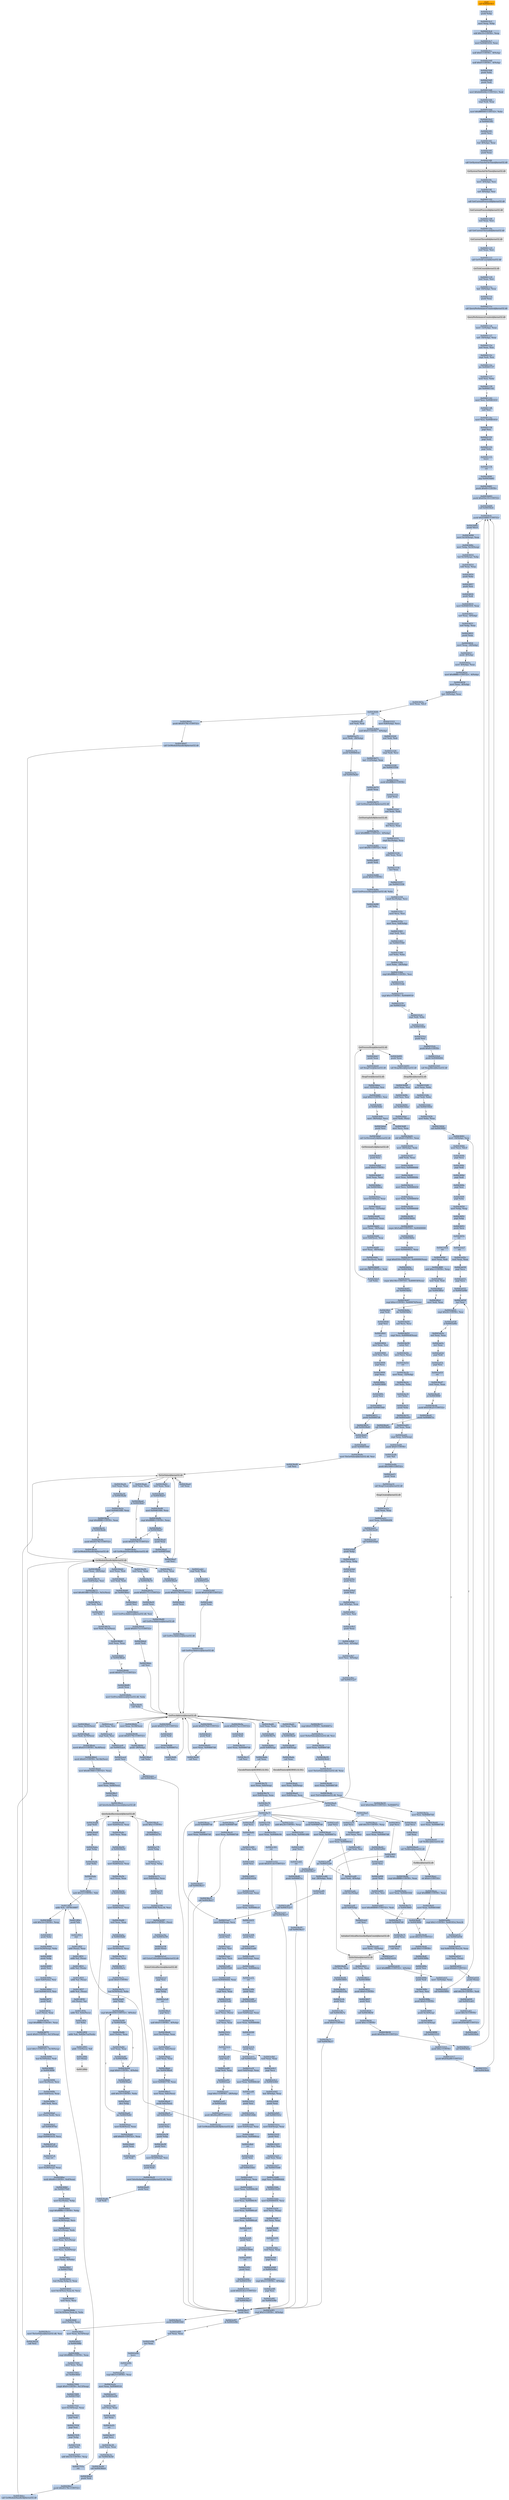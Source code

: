 digraph G {
node[shape=rectangle,style=filled,fillcolor=lightsteelblue,color=lightsteelblue]
bgcolor="transparent"
a0x00434f41call_0x004410c1[label="start\ncall 0x004410c1",color="lightgrey",fillcolor="orange"];
a0x004410c1pushl_ebp[label="0x004410c1\npushl %ebp"];
a0x004410c2movl_esp_ebp[label="0x004410c2\nmovl %esp, %ebp"];
a0x004410c4subl_0x10UINT8_esp[label="0x004410c4\nsubl $0x10<UINT8>, %esp"];
a0x004410c7movl_0x00461610_eax[label="0x004410c7\nmovl 0x00461610, %eax"];
a0x004410ccandl_0x0UINT8__8ebp_[label="0x004410cc\nandl $0x0<UINT8>, -8(%ebp)"];
a0x004410d0andl_0x0UINT8__4ebp_[label="0x004410d0\nandl $0x0<UINT8>, -4(%ebp)"];
a0x004410d4pushl_ebx[label="0x004410d4\npushl %ebx"];
a0x004410d5pushl_edi[label="0x004410d5\npushl %edi"];
a0x004410d6movl_0xbb40e64eUINT32_edi[label="0x004410d6\nmovl $0xbb40e64e<UINT32>, %edi"];
a0x004410dbcmpl_edi_eax[label="0x004410db\ncmpl %edi, %eax"];
a0x004410ddmovl_0xffff0000UINT32_ebx[label="0x004410dd\nmovl $0xffff0000<UINT32>, %ebx"];
a0x004410e2je_0x004410f1[label="0x004410e2\nje 0x004410f1"];
a0x004410f1pushl_esi[label="0x004410f1\npushl %esi"];
a0x004410f2leal__8ebp__eax[label="0x004410f2\nleal -8(%ebp), %eax"];
a0x004410f5pushl_eax[label="0x004410f5\npushl %eax"];
a0x004410f6call_GetSystemTimeAsFileTime_kernel32_dll[label="0x004410f6\ncall GetSystemTimeAsFileTime@kernel32.dll"];
GetSystemTimeAsFileTime_kernel32_dll[label="GetSystemTimeAsFileTime@kernel32.dll",color="lightgrey",fillcolor="lightgrey"];
a0x004410fcmovl__4ebp__esi[label="0x004410fc\nmovl -4(%ebp), %esi"];
a0x004410ffxorl__8ebp__esi[label="0x004410ff\nxorl -8(%ebp), %esi"];
a0x00441102call_GetCurrentProcessId_kernel32_dll[label="0x00441102\ncall GetCurrentProcessId@kernel32.dll"];
GetCurrentProcessId_kernel32_dll[label="GetCurrentProcessId@kernel32.dll",color="lightgrey",fillcolor="lightgrey"];
a0x00441108xorl_eax_esi[label="0x00441108\nxorl %eax, %esi"];
a0x0044110acall_GetCurrentThreadId_kernel32_dll[label="0x0044110a\ncall GetCurrentThreadId@kernel32.dll"];
GetCurrentThreadId_kernel32_dll[label="GetCurrentThreadId@kernel32.dll",color="lightgrey",fillcolor="lightgrey"];
a0x00441110xorl_eax_esi[label="0x00441110\nxorl %eax, %esi"];
a0x00441112call_GetTickCount_kernel32_dll[label="0x00441112\ncall GetTickCount@kernel32.dll"];
GetTickCount_kernel32_dll[label="GetTickCount@kernel32.dll",color="lightgrey",fillcolor="lightgrey"];
a0x00441118xorl_eax_esi[label="0x00441118\nxorl %eax, %esi"];
a0x0044111aleal__16ebp__eax[label="0x0044111a\nleal -16(%ebp), %eax"];
a0x0044111dpushl_eax[label="0x0044111d\npushl %eax"];
a0x0044111ecall_QueryPerformanceCounter_kernel32_dll[label="0x0044111e\ncall QueryPerformanceCounter@kernel32.dll"];
QueryPerformanceCounter_kernel32_dll[label="QueryPerformanceCounter@kernel32.dll",color="lightgrey",fillcolor="lightgrey"];
a0x00441124movl__12ebp__eax[label="0x00441124\nmovl -12(%ebp), %eax"];
a0x00441127xorl__16ebp__eax[label="0x00441127\nxorl -16(%ebp), %eax"];
a0x0044112axorl_eax_esi[label="0x0044112a\nxorl %eax, %esi"];
a0x0044112ccmpl_edi_esi[label="0x0044112c\ncmpl %edi, %esi"];
a0x0044112ejne_0x00441137[label="0x0044112e\njne 0x00441137"];
a0x00441137testl_esi_ebx[label="0x00441137\ntestl %esi, %ebx"];
a0x00441139jne_0x00441142[label="0x00441139\njne 0x00441142"];
a0x00441142movl_esi_0x00461610[label="0x00441142\nmovl %esi, 0x00461610"];
a0x00441148notl_esi[label="0x00441148\nnotl %esi"];
a0x0044114amovl_esi_0x00461614[label="0x0044114a\nmovl %esi, 0x00461614"];
a0x00441150popl_esi[label="0x00441150\npopl %esi"];
a0x00441151popl_edi[label="0x00441151\npopl %edi"];
a0x00441152popl_ebx[label="0x00441152\npopl %ebx"];
a0x00441153leave_[label="0x00441153\nleave "];
a0x00441154ret[label="0x00441154\nret"];
a0x00434f46jmp_0x00434d61[label="0x00434f46\njmp 0x00434d61"];
a0x00434d61pushl_0x60UINT8[label="0x00434d61\npushl $0x60<UINT8>"];
a0x00434d63pushl_0x45bc10UINT32[label="0x00434d63\npushl $0x45bc10<UINT32>"];
a0x00434d68call_0x00436efc[label="0x00434d68\ncall 0x00436efc"];
a0x00436efcpushl_0x436f60UINT32[label="0x00436efc\npushl $0x436f60<UINT32>"];
a0x00436f01pushl_fs_0[label="0x00436f01\npushl %fs:0"];
a0x00436f08movl_0x10esp__eax[label="0x00436f08\nmovl 0x10(%esp), %eax"];
a0x00436f0cmovl_ebp_0x10esp_[label="0x00436f0c\nmovl %ebp, 0x10(%esp)"];
a0x00436f10leal_0x10esp__ebp[label="0x00436f10\nleal 0x10(%esp), %ebp"];
a0x00436f14subl_eax_esp[label="0x00436f14\nsubl %eax, %esp"];
a0x00436f16pushl_ebx[label="0x00436f16\npushl %ebx"];
a0x00436f17pushl_esi[label="0x00436f17\npushl %esi"];
a0x00436f18pushl_edi[label="0x00436f18\npushl %edi"];
a0x00436f19movl_0x00461610_eax[label="0x00436f19\nmovl 0x00461610, %eax"];
a0x00436f1exorl_eax__4ebp_[label="0x00436f1e\nxorl %eax, -4(%ebp)"];
a0x00436f21xorl_ebp_eax[label="0x00436f21\nxorl %ebp, %eax"];
a0x00436f23pushl_eax[label="0x00436f23\npushl %eax"];
a0x00436f24movl_esp__24ebp_[label="0x00436f24\nmovl %esp, -24(%ebp)"];
a0x00436f27pushl__8ebp_[label="0x00436f27\npushl -8(%ebp)"];
a0x00436f2amovl__4ebp__eax[label="0x00436f2a\nmovl -4(%ebp), %eax"];
a0x00436f2dmovl_0xfffffffeUINT32__4ebp_[label="0x00436f2d\nmovl $0xfffffffe<UINT32>, -4(%ebp)"];
a0x00436f34movl_eax__8ebp_[label="0x00436f34\nmovl %eax, -8(%ebp)"];
a0x00436f37leal__16ebp__eax[label="0x00436f37\nleal -16(%ebp), %eax"];
a0x00436f3amovl_eax_fs_0[label="0x00436f3a\nmovl %eax, %fs:0"];
a0x00436f40ret[label="0x00436f40\nret"];
a0x00434d6dandl_0x0UINT8__4ebp_[label="0x00434d6d\nandl $0x0<UINT8>, -4(%ebp)"];
a0x00434d71leal__112ebp__eax[label="0x00434d71\nleal -112(%ebp), %eax"];
a0x00434d74pushl_eax[label="0x00434d74\npushl %eax"];
a0x00434d75call_GetStartupInfoA_kernel32_dll[label="0x00434d75\ncall GetStartupInfoA@kernel32.dll"];
GetStartupInfoA_kernel32_dll[label="GetStartupInfoA@kernel32.dll",color="lightgrey",fillcolor="lightgrey"];
a0x00434d7bmovl_0xfffffffeUINT32__4ebp_[label="0x00434d7b\nmovl $0xfffffffe<UINT32>, -4(%ebp)"];
a0x00434d82movl_0x94UINT32_edi[label="0x00434d82\nmovl $0x94<UINT32>, %edi"];
a0x00434d87pushl_edi[label="0x00434d87\npushl %edi"];
a0x00434d88pushl_0x0UINT8[label="0x00434d88\npushl $0x0<UINT8>"];
a0x00434d8amovl_GetProcessHeap_kernel32_dll_ebx[label="0x00434d8a\nmovl GetProcessHeap@kernel32.dll, %ebx"];
a0x00434d90call_ebx[label="0x00434d90\ncall %ebx"];
GetProcessHeap_kernel32_dll[label="GetProcessHeap@kernel32.dll",color="lightgrey",fillcolor="lightgrey"];
a0x00434d92pushl_eax[label="0x00434d92\npushl %eax"];
a0x00434d93call_HeapAlloc_kernel32_dll[label="0x00434d93\ncall HeapAlloc@kernel32.dll"];
HeapAlloc_kernel32_dll[label="HeapAlloc@kernel32.dll",color="lightgrey",fillcolor="lightgrey"];
a0x00434d99movl_eax_esi[label="0x00434d99\nmovl %eax, %esi"];
a0x00434d9btestl_esi_esi[label="0x00434d9b\ntestl %esi, %esi"];
a0x00434d9djne_0x00434dac[label="0x00434d9d\njne 0x00434dac"];
a0x00434dacmovl_edi_esi_[label="0x00434dac\nmovl %edi, (%esi)"];
a0x00434daepushl_esi[label="0x00434dae\npushl %esi"];
a0x00434dafcall_GetVersionExA_kernel32_dll[label="0x00434daf\ncall GetVersionExA@kernel32.dll"];
GetVersionExA_kernel32_dll[label="GetVersionExA@kernel32.dll",color="lightgrey",fillcolor="lightgrey"];
a0x00434db5pushl_esi[label="0x00434db5\npushl %esi"];
a0x00434db6pushl_0x0UINT8[label="0x00434db6\npushl $0x0<UINT8>"];
a0x00434db8testl_eax_eax[label="0x00434db8\ntestl %eax, %eax"];
a0x00434dbajne_0x00434dca[label="0x00434dba\njne 0x00434dca"];
a0x00434dcamovl_0x10esi__eax[label="0x00434dca\nmovl 0x10(%esi), %eax"];
a0x00434dcdmovl_eax__32ebp_[label="0x00434dcd\nmovl %eax, -32(%ebp)"];
a0x00434dd0movl_0x4esi__eax[label="0x00434dd0\nmovl 0x4(%esi), %eax"];
a0x00434dd3movl_eax__36ebp_[label="0x00434dd3\nmovl %eax, -36(%ebp)"];
a0x00434dd6movl_0x8esi__eax[label="0x00434dd6\nmovl 0x8(%esi), %eax"];
a0x00434dd9movl_eax__40ebp_[label="0x00434dd9\nmovl %eax, -40(%ebp)"];
a0x00434ddcmovl_0xcesi__edi[label="0x00434ddc\nmovl 0xc(%esi), %edi"];
a0x00434ddfandl_0x7fffUINT32_edi[label="0x00434ddf\nandl $0x7fff<UINT32>, %edi"];
a0x00434de5call_ebx[label="0x00434de5\ncall %ebx"];
a0x00434de7pushl_eax[label="0x00434de7\npushl %eax"];
a0x00434de8call_HeapFree_kernel32_dll[label="0x00434de8\ncall HeapFree@kernel32.dll"];
HeapFree_kernel32_dll[label="HeapFree@kernel32.dll",color="lightgrey",fillcolor="lightgrey"];
a0x00434deemovl__32ebp__esi[label="0x00434dee\nmovl -32(%ebp), %esi"];
a0x00434df1cmpl_0x2UINT8_esi[label="0x00434df1\ncmpl $0x2<UINT8>, %esi"];
a0x00434df4je_0x00434dfc[label="0x00434df4\nje 0x00434dfc"];
a0x00434dfcmovl__36ebp__ecx[label="0x00434dfc\nmovl -36(%ebp), %ecx"];
a0x00434dffmovl_ecx_eax[label="0x00434dff\nmovl %ecx, %eax"];
a0x00434e01shll_0x8UINT8_eax[label="0x00434e01\nshll $0x8<UINT8>, %eax"];
a0x00434e04movl__40ebp__edx[label="0x00434e04\nmovl -40(%ebp), %edx"];
a0x00434e07addl_edx_eax[label="0x00434e07\naddl %edx, %eax"];
a0x00434e09movl_esi_0x00466444[label="0x00434e09\nmovl %esi, 0x00466444"];
a0x00434e0fmovl_eax_0x0046644c[label="0x00434e0f\nmovl %eax, 0x0046644c"];
a0x00434e14movl_ecx_0x00466450[label="0x00434e14\nmovl %ecx, 0x00466450"];
a0x00434e1amovl_edx_0x00466454[label="0x00434e1a\nmovl %edx, 0x00466454"];
a0x00434e20movl_edi_0x00466448[label="0x00434e20\nmovl %edi, 0x00466448"];
a0x00434e26call_0x00434d20[label="0x00434e26\ncall 0x00434d20"];
a0x00434d20cmpw_0x5a4dUINT16_0x00400000[label="0x00434d20\ncmpw $0x5a4d<UINT16>, 0x00400000"];
a0x00434d29jne_0x00434d5e[label="0x00434d29\njne 0x00434d5e"];
a0x00434d2bmovl_0x0040003c_eax[label="0x00434d2b\nmovl 0x0040003c, %eax"];
a0x00434d30cmpl_0x4550UINT32_0x400000eax_[label="0x00434d30\ncmpl $0x4550<UINT32>, 0x400000(%eax)"];
a0x00434d3ajne_0x00434d5e[label="0x00434d3a\njne 0x00434d5e"];
a0x00434d3ccmpw_0x10bUINT16_0x400018eax_[label="0x00434d3c\ncmpw $0x10b<UINT16>, 0x400018(%eax)"];
a0x00434d45jne_0x00434d5e[label="0x00434d45\njne 0x00434d5e"];
a0x00434d47cmpl_0xeUINT8_0x400074eax_[label="0x00434d47\ncmpl $0xe<UINT8>, 0x400074(%eax)"];
a0x00434d4ejbe_0x00434d5e[label="0x00434d4e\njbe 0x00434d5e"];
a0x00434d50xorl_ecx_ecx[label="0x00434d50\nxorl %ecx, %ecx"];
a0x00434d52cmpl_ecx_0x4000e8eax_[label="0x00434d52\ncmpl %ecx, 0x4000e8(%eax)"];
a0x00434d58setne_cl[label="0x00434d58\nsetne %cl"];
a0x00434d5bmovl_ecx_eax[label="0x00434d5b\nmovl %ecx, %eax"];
a0x00434d5dret[label="0x00434d5d\nret"];
a0x00434e2bmovl_eax__32ebp_[label="0x00434e2b\nmovl %eax, -32(%ebp)"];
a0x00434e2exorl_ebx_ebx[label="0x00434e2e\nxorl %ebx, %ebx"];
a0x00434e30incl_ebx[label="0x00434e30\nincl %ebx"];
a0x00434e31pushl_ebx[label="0x00434e31\npushl %ebx"];
a0x00434e32call_0x0043ea03[label="0x00434e32\ncall 0x0043ea03"];
a0x0043ea03xorl_eax_eax[label="0x0043ea03\nxorl %eax, %eax"];
a0x0043ea05cmpl_eax_0x4esp_[label="0x0043ea05\ncmpl %eax, 0x4(%esp)"];
a0x0043ea09pushl_0x0UINT8[label="0x0043ea09\npushl $0x0<UINT8>"];
a0x0043ea0bsete_al[label="0x0043ea0b\nsete %al"];
a0x0043ea0epushl_0x1000UINT32[label="0x0043ea0e\npushl $0x1000<UINT32>"];
a0x0043ea13pushl_eax[label="0x0043ea13\npushl %eax"];
a0x0043ea14call_HeapCreate_kernel32_dll[label="0x0043ea14\ncall HeapCreate@kernel32.dll"];
HeapCreate_kernel32_dll[label="HeapCreate@kernel32.dll",color="lightgrey",fillcolor="lightgrey"];
a0x0043ea1atestl_eax_eax[label="0x0043ea1a\ntestl %eax, %eax"];
a0x0043ea1cmovl_eax_0x00466d94[label="0x0043ea1c\nmovl %eax, 0x00466d94"];
a0x0043ea21jne_0x0043ea26[label="0x0043ea21\njne 0x0043ea26"];
a0x0043ea26call_0x0043e9a8[label="0x0043ea26\ncall 0x0043e9a8"];
a0x0043e9a8pushl_ebp[label="0x0043e9a8\npushl %ebp"];
a0x0043e9a9movl_esp_ebp[label="0x0043e9a9\nmovl %esp, %ebp"];
a0x0043e9abpushl_ecx[label="0x0043e9ab\npushl %ecx"];
a0x0043e9acpushl_ecx[label="0x0043e9ac\npushl %ecx"];
a0x0043e9adpushl_esi[label="0x0043e9ad\npushl %esi"];
a0x0043e9aeleal__4ebp__eax[label="0x0043e9ae\nleal -4(%ebp), %eax"];
a0x0043e9b1xorl_esi_esi[label="0x0043e9b1\nxorl %esi, %esi"];
a0x0043e9b3pushl_eax[label="0x0043e9b3\npushl %eax"];
a0x0043e9b4movl_esi__4ebp_[label="0x0043e9b4\nmovl %esi, -4(%ebp)"];
a0x0043e9b7movl_esi__8ebp_[label="0x0043e9b7\nmovl %esi, -8(%ebp)"];
a0x0043e9bacall_0x00431ae7[label="0x0043e9ba\ncall 0x00431ae7"];
a0x00431ae7movl_0x4esp__ecx[label="0x00431ae7\nmovl 0x4(%esp), %ecx"];
a0x00431aebpushl_esi[label="0x00431aeb\npushl %esi"];
a0x00431aecxorl_esi_esi[label="0x00431aec\nxorl %esi, %esi"];
a0x00431aeecmpl_esi_ecx[label="0x00431aee\ncmpl %esi, %ecx"];
a0x00431af0jne_0x00431b0f[label="0x00431af0\njne 0x00431b0f"];
a0x00431b0fmovl_0x00466444_eax[label="0x00431b0f\nmovl 0x00466444, %eax"];
a0x00431b14cmpl_esi_eax[label="0x00431b14\ncmpl %esi, %eax"];
a0x00431b16je_0x00431af2[label="0x00431b16\nje 0x00431af2"];
a0x00431b18movl_eax_ecx_[label="0x00431b18\nmovl %eax, (%ecx)"];
a0x00431b1axorl_eax_eax[label="0x00431b1a\nxorl %eax, %eax"];
a0x00431b1cpopl_esi[label="0x00431b1c\npopl %esi"];
a0x00431b1dret[label="0x00431b1d\nret"];
a0x0043e9bftestl_eax_eax[label="0x0043e9bf\ntestl %eax, %eax"];
a0x0043e9c1popl_ecx[label="0x0043e9c1\npopl %ecx"];
a0x0043e9c2je_0x0043e9d1[label="0x0043e9c2\nje 0x0043e9d1"];
a0x0043e9d1leal__8ebp__eax[label="0x0043e9d1\nleal -8(%ebp), %eax"];
a0x0043e9d4pushl_eax[label="0x0043e9d4\npushl %eax"];
a0x0043e9d5call_0x00431b1e[label="0x0043e9d5\ncall 0x00431b1e"];
a0x00431b1emovl_0x4esp__eax[label="0x00431b1e\nmovl 0x4(%esp), %eax"];
a0x00431b22pushl_esi[label="0x00431b22\npushl %esi"];
a0x00431b23xorl_esi_esi[label="0x00431b23\nxorl %esi, %esi"];
a0x00431b25cmpl_esi_eax[label="0x00431b25\ncmpl %esi, %eax"];
a0x00431b27jne_0x00431b46[label="0x00431b27\njne 0x00431b46"];
a0x00431b46cmpl_esi_0x00466444[label="0x00431b46\ncmpl %esi, 0x00466444"];
a0x00431b4cje_0x00431b29[label="0x00431b4c\nje 0x00431b29"];
a0x00431b4emovl_0x00466450_ecx[label="0x00431b4e\nmovl 0x00466450, %ecx"];
a0x00431b54movl_ecx_eax_[label="0x00431b54\nmovl %ecx, (%eax)"];
a0x00431b56xorl_eax_eax[label="0x00431b56\nxorl %eax, %eax"];
a0x00431b58popl_esi[label="0x00431b58\npopl %esi"];
a0x00431b59ret[label="0x00431b59\nret"];
a0x0043e9datestl_eax_eax[label="0x0043e9da\ntestl %eax, %eax"];
a0x0043e9dcpopl_ecx[label="0x0043e9dc\npopl %ecx"];
a0x0043e9ddje_0x0043e9ec[label="0x0043e9dd\nje 0x0043e9ec"];
a0x0043e9eccmpl_0x2UINT8__4ebp_[label="0x0043e9ec\ncmpl $0x2<UINT8>, -4(%ebp)"];
a0x0043e9f0popl_esi[label="0x0043e9f0\npopl %esi"];
a0x0043e9f1jne_0x0043e9fe[label="0x0043e9f1\njne 0x0043e9fe"];
a0x0043e9f3cmpl_0x5UINT8__8ebp_[label="0x0043e9f3\ncmpl $0x5<UINT8>, -8(%ebp)"];
a0x0043e9f7jb_0x0043e9fe[label="0x0043e9f7\njb 0x0043e9fe"];
a0x0043e9f9xorl_eax_eax[label="0x0043e9f9\nxorl %eax, %eax"];
a0x0043e9fbincl_eax[label="0x0043e9fb\nincl %eax"];
a0x0043e9fcleave_[label="0x0043e9fc\nleave "];
a0x0043e9fdret[label="0x0043e9fd\nret"];
a0x0043ea2bcmpl_0x3UINT8_eax[label="0x0043ea2b\ncmpl $0x3<UINT8>, %eax"];
a0x0043ea2emovl_eax_0x00469518[label="0x0043ea2e\nmovl %eax, 0x00469518"];
a0x0043ea33jne_0x0043ea59[label="0x0043ea33\njne 0x0043ea59"];
a0x0043ea59xorl_eax_eax[label="0x0043ea59\nxorl %eax, %eax"];
a0x0043ea5bincl_eax[label="0x0043ea5b\nincl %eax"];
a0x0043ea5cret[label="0x0043ea5c\nret"];
a0x00434e37popl_ecx[label="0x00434e37\npopl %ecx"];
a0x00434e38testl_eax_eax[label="0x00434e38\ntestl %eax, %eax"];
a0x00434e3ajne_0x00434e44[label="0x00434e3a\njne 0x00434e44"];
a0x00434e44call_0x00438dc6[label="0x00434e44\ncall 0x00438dc6"];
a0x00438dc6pushl_edi[label="0x00438dc6\npushl %edi"];
a0x00438dc7pushl_0x45178cUINT32[label="0x00438dc7\npushl $0x45178c<UINT32>"];
a0x00438dcccall_GetModuleHandleA_kernel32_dll[label="0x00438dcc\ncall GetModuleHandleA@kernel32.dll"];
GetModuleHandleA_kernel32_dll[label="GetModuleHandleA@kernel32.dll",color="lightgrey",fillcolor="lightgrey"];
a0x00438dd2movl_eax_edi[label="0x00438dd2\nmovl %eax, %edi"];
a0x00438dd4testl_edi_edi[label="0x00438dd4\ntestl %edi, %edi"];
a0x00438dd6jne_0x00438de1[label="0x00438dd6\njne 0x00438de1"];
a0x00438de1pushl_esi[label="0x00438de1\npushl %esi"];
a0x00438de2movl_GetProcAddress_kernel32_dll_esi[label="0x00438de2\nmovl GetProcAddress@kernel32.dll, %esi"];
a0x00438de8pushl_0x4517ccUINT32[label="0x00438de8\npushl $0x4517cc<UINT32>"];
a0x00438dedpushl_edi[label="0x00438ded\npushl %edi"];
a0x00438deecall_esi[label="0x00438dee\ncall %esi"];
GetProcAddress_kernel32_dll[label="GetProcAddress@kernel32.dll",color="lightgrey",fillcolor="lightgrey"];
a0x00438df0pushl_0x4517c0UINT32[label="0x00438df0\npushl $0x4517c0<UINT32>"];
a0x00438df5pushl_edi[label="0x00438df5\npushl %edi"];
a0x00438df6movl_eax_0x004667cc[label="0x00438df6\nmovl %eax, 0x004667cc"];
a0x00438dfbcall_esi[label="0x00438dfb\ncall %esi"];
a0x00438dfdpushl_0x4517b4UINT32[label="0x00438dfd\npushl $0x4517b4<UINT32>"];
a0x00438e02pushl_edi[label="0x00438e02\npushl %edi"];
a0x00438e03movl_eax_0x004667d0[label="0x00438e03\nmovl %eax, 0x004667d0"];
a0x00438e08call_esi[label="0x00438e08\ncall %esi"];
a0x00438e0apushl_0x4517acUINT32[label="0x00438e0a\npushl $0x4517ac<UINT32>"];
a0x00438e0fpushl_edi[label="0x00438e0f\npushl %edi"];
a0x00438e10movl_eax_0x004667d4[label="0x00438e10\nmovl %eax, 0x004667d4"];
a0x00438e15call_esi[label="0x00438e15\ncall %esi"];
a0x00438e17cmpl_0x0UINT8_0x004667cc[label="0x00438e17\ncmpl $0x0<UINT8>, 0x004667cc"];
a0x00438e1emovl_TlsSetValue_kernel32_dll_esi[label="0x00438e1e\nmovl TlsSetValue@kernel32.dll, %esi"];
a0x00438e24movl_eax_0x004667d8[label="0x00438e24\nmovl %eax, 0x004667d8"];
a0x00438e29je_0x00438e41[label="0x00438e29\nje 0x00438e41"];
a0x00438e41movl_TlsGetValue_kernel32_dll_eax[label="0x00438e41\nmovl TlsGetValue@kernel32.dll, %eax"];
a0x00438e46movl_eax_0x004667d0[label="0x00438e46\nmovl %eax, 0x004667d0"];
a0x00438e4bmovl_TlsFree_kernel32_dll_eax[label="0x00438e4b\nmovl TlsFree@kernel32.dll, %eax"];
a0x00438e50movl_0x438ae6UINT32_0x004667cc[label="0x00438e50\nmovl $0x438ae6<UINT32>, 0x004667cc"];
a0x00438e5amovl_esi_0x004667d4[label="0x00438e5a\nmovl %esi, 0x004667d4"];
a0x00438e60movl_eax_0x004667d8[label="0x00438e60\nmovl %eax, 0x004667d8"];
a0x00438e65call_TlsAlloc_kernel32_dll[label="0x00438e65\ncall TlsAlloc@kernel32.dll"];
TlsAlloc_kernel32_dll[label="TlsAlloc@kernel32.dll",color="lightgrey",fillcolor="lightgrey"];
a0x00438e6bcmpl_0xffffffffUINT8_eax[label="0x00438e6b\ncmpl $0xffffffff<UINT8>, %eax"];
a0x00438e6emovl_eax_0x00461644[label="0x00438e6e\nmovl %eax, 0x00461644"];
a0x00438e73je_0x00438f45[label="0x00438e73\nje 0x00438f45"];
a0x00438e79pushl_0x004667d0[label="0x00438e79\npushl 0x004667d0"];
a0x00438e7fpushl_eax[label="0x00438e7f\npushl %eax"];
a0x00438e80call_esi[label="0x00438e80\ncall %esi"];
TlsSetValue_kernel32_dll[label="TlsSetValue@kernel32.dll",color="lightgrey",fillcolor="lightgrey"];
a0x00438e82testl_eax_eax[label="0x00438e82\ntestl %eax, %eax"];
a0x00438e84je_0x00438f45[label="0x00438e84\nje 0x00438f45"];
a0x00438e8acall_0x00431cfa[label="0x00438e8a\ncall 0x00431cfa"];
a0x00431cfapushl_esi[label="0x00431cfa\npushl %esi"];
a0x00431cfbcall_0x00438a7a[label="0x00431cfb\ncall 0x00438a7a"];
a0x00438a7apushl_0x0UINT8[label="0x00438a7a\npushl $0x0<UINT8>"];
a0x00438a7ccall_0x00438a17[label="0x00438a7c\ncall 0x00438a17"];
a0x00438a17pushl_esi[label="0x00438a17\npushl %esi"];
a0x00438a18pushl_0x00461644[label="0x00438a18\npushl 0x00461644"];
a0x00438a1emovl_TlsGetValue_kernel32_dll_esi[label="0x00438a1e\nmovl TlsGetValue@kernel32.dll, %esi"];
a0x00438a24call_esi[label="0x00438a24\ncall %esi"];
TlsGetValue_kernel32_dll[label="TlsGetValue@kernel32.dll",color="lightgrey",fillcolor="lightgrey"];
a0x00438a26testl_eax_eax[label="0x00438a26\ntestl %eax, %eax"];
a0x00438a28je_0x00438a4b[label="0x00438a28\nje 0x00438a4b"];
a0x00438a2amovl_0x00461640_eax[label="0x00438a2a\nmovl 0x00461640, %eax"];
a0x00438a2fcmpl_0xffffffffUINT8_eax[label="0x00438a2f\ncmpl $0xffffffff<UINT8>, %eax"];
a0x00438a32je_0x00438a4b[label="0x00438a32\nje 0x00438a4b"];
a0x00438a4bpushl_0x45178cUINT32[label="0x00438a4b\npushl $0x45178c<UINT32>"];
a0x00438a50call_GetModuleHandleA_kernel32_dll[label="0x00438a50\ncall GetModuleHandleA@kernel32.dll"];
a0x00438a56testl_eax_eax[label="0x00438a56\ntestl %eax, %eax"];
a0x00438a58je_0x00438a74[label="0x00438a58\nje 0x00438a74"];
a0x00438a5apushl_0x45177cUINT32[label="0x00438a5a\npushl $0x45177c<UINT32>"];
a0x00438a5fpushl_eax[label="0x00438a5f\npushl %eax"];
a0x00438a60call_GetProcAddress_kernel32_dll[label="0x00438a60\ncall GetProcAddress@kernel32.dll"];
a0x00438a66testl_eax_eax[label="0x00438a66\ntestl %eax, %eax"];
a0x00438a68je_0x00438a74[label="0x00438a68\nje 0x00438a74"];
a0x00438a6apushl_0x8esp_[label="0x00438a6a\npushl 0x8(%esp)"];
a0x00438a6ecall_eax[label="0x00438a6e\ncall %eax"];
EncodePointer_KERNEL32_DLL[label="EncodePointer@KERNEL32.DLL",color="lightgrey",fillcolor="lightgrey"];
a0x00438a70movl_eax_0x8esp_[label="0x00438a70\nmovl %eax, 0x8(%esp)"];
a0x00438a74movl_0x8esp__eax[label="0x00438a74\nmovl 0x8(%esp), %eax"];
a0x00438a78popl_esi[label="0x00438a78\npopl %esi"];
a0x00438a79ret[label="0x00438a79\nret"];
a0x00438a81popl_ecx[label="0x00438a81\npopl %ecx"];
a0x00438a82ret[label="0x00438a82\nret"];
a0x00431d00movl_eax_esi[label="0x00431d00\nmovl %eax, %esi"];
a0x00431d02pushl_esi[label="0x00431d02\npushl %esi"];
a0x00431d03call_0x0043cb28[label="0x00431d03\ncall 0x0043cb28"];
a0x0043cb28movl_0x4esp__eax[label="0x0043cb28\nmovl 0x4(%esp), %eax"];
a0x0043cb2cmovl_eax_0x00466cc0[label="0x0043cb2c\nmovl %eax, 0x00466cc0"];
a0x0043cb31ret[label="0x0043cb31\nret"];
a0x00431d08pushl_esi[label="0x00431d08\npushl %esi"];
a0x00431d09call_0x0043ca49[label="0x00431d09\ncall 0x0043ca49"];
a0x0043ca49movl_0x4esp__eax[label="0x0043ca49\nmovl 0x4(%esp), %eax"];
a0x0043ca4dmovl_eax_0x00466cbc[label="0x0043ca4d\nmovl %eax, 0x00466cbc"];
a0x0043ca52ret[label="0x0043ca52\nret"];
a0x00431d0epushl_esi[label="0x00431d0e\npushl %esi"];
a0x00431d0fcall_0x004342f7[label="0x00431d0f\ncall 0x004342f7"];
a0x004342f7movl_0x4esp__eax[label="0x004342f7\nmovl 0x4(%esp), %eax"];
a0x004342fbmovl_eax_0x0046648c[label="0x004342fb\nmovl %eax, 0x0046648c"];
a0x00434300ret[label="0x00434300\nret"];
a0x00431d14pushl_esi[label="0x00431d14\npushl %esi"];
a0x00431d15call_0x0043ca3f[label="0x00431d15\ncall 0x0043ca3f"];
a0x0043ca3fmovl_0x4esp__eax[label="0x0043ca3f\nmovl 0x4(%esp), %eax"];
a0x0043ca43movl_eax_0x00466cb8[label="0x0043ca43\nmovl %eax, 0x00466cb8"];
a0x0043ca48ret[label="0x0043ca48\nret"];
a0x00431d1apushl_esi[label="0x00431d1a\npushl %esi"];
a0x00431d1bcall_0x0043c8db[label="0x00431d1b\ncall 0x0043c8db"];
a0x0043c8dbmovl_0x4esp__eax[label="0x0043c8db\nmovl 0x4(%esp), %eax"];
a0x0043c8dfmovl_eax_0x00466cac[label="0x0043c8df\nmovl %eax, 0x00466cac"];
a0x0043c8e4ret[label="0x0043c8e4\nret"];
a0x00431d20pushl_esi[label="0x00431d20\npushl %esi"];
a0x00431d21call_0x0043c6d1[label="0x00431d21\ncall 0x0043c6d1"];
a0x0043c6d1movl_0x4esp__eax[label="0x0043c6d1\nmovl 0x4(%esp), %eax"];
a0x0043c6d5movl_eax_0x00466c98[label="0x0043c6d5\nmovl %eax, 0x00466c98"];
a0x0043c6damovl_eax_0x00466c9c[label="0x0043c6da\nmovl %eax, 0x00466c9c"];
a0x0043c6dfmovl_eax_0x00466ca0[label="0x0043c6df\nmovl %eax, 0x00466ca0"];
a0x0043c6e4movl_eax_0x00466ca4[label="0x0043c6e4\nmovl %eax, 0x00466ca4"];
a0x0043c6e9ret[label="0x0043c6e9\nret"];
a0x00431d26pushl_esi[label="0x00431d26\npushl %esi"];
a0x00431d27call_0x00418090[label="0x00431d27\ncall 0x00418090"];
a0x00418090ret[label="0x00418090\nret"];
a0x00431d2cpushl_esi[label="0x00431d2c\npushl %esi"];
a0x00431d2dcall_0x0043c551[label="0x00431d2d\ncall 0x0043c551"];
a0x0043c551pushl_0x43c4ceUINT32[label="0x0043c551\npushl $0x43c4ce<UINT32>"];
a0x0043c556call_0x00438a17[label="0x0043c556\ncall 0x00438a17"];
a0x0043c55bpopl_ecx[label="0x0043c55b\npopl %ecx"];
a0x0043c55cmovl_eax_0x00466c94[label="0x0043c55c\nmovl %eax, 0x00466c94"];
a0x0043c561ret[label="0x0043c561\nret"];
a0x00431d32pushl_0x431ccbUINT32[label="0x00431d32\npushl $0x431ccb<UINT32>"];
a0x00431d37call_0x00438a17[label="0x00431d37\ncall 0x00438a17"];
a0x00431d3caddl_0x24UINT8_esp[label="0x00431d3c\naddl $0x24<UINT8>, %esp"];
a0x00431d3fmovl_eax_0x00461480[label="0x00431d3f\nmovl %eax, 0x00461480"];
a0x00431d44popl_esi[label="0x00431d44\npopl %esi"];
a0x00431d45ret[label="0x00431d45\nret"];
a0x00438e8fpushl_0x004667cc[label="0x00438e8f\npushl 0x004667cc"];
a0x00438e95call_0x00438a17[label="0x00438e95\ncall 0x00438a17"];
a0x00438e9apushl_0x004667d0[label="0x00438e9a\npushl 0x004667d0"];
a0x00438ea0movl_eax_0x004667cc[label="0x00438ea0\nmovl %eax, 0x004667cc"];
a0x00438ea5call_0x00438a17[label="0x00438ea5\ncall 0x00438a17"];
a0x00438eaapushl_0x004667d4[label="0x00438eaa\npushl 0x004667d4"];
a0x00438eb0movl_eax_0x004667d0[label="0x00438eb0\nmovl %eax, 0x004667d0"];
a0x00438eb5call_0x00438a17[label="0x00438eb5\ncall 0x00438a17"];
a0x00438ebapushl_0x004667d8[label="0x00438eba\npushl 0x004667d8"];
a0x00438ec0movl_eax_0x004667d4[label="0x00438ec0\nmovl %eax, 0x004667d4"];
a0x00438ec5call_0x00438a17[label="0x00438ec5\ncall 0x00438a17"];
a0x00438ecaaddl_0x10UINT8_esp[label="0x00438eca\naddl $0x10<UINT8>, %esp"];
a0x00438ecdmovl_eax_0x004667d8[label="0x00438ecd\nmovl %eax, 0x004667d8"];
a0x00438ed2call_0x0043a003[label="0x00438ed2\ncall 0x0043a003"];
a0x0043a003pushl_esi[label="0x0043a003\npushl %esi"];
a0x0043a004pushl_edi[label="0x0043a004\npushl %edi"];
a0x0043a005xorl_esi_esi[label="0x0043a005\nxorl %esi, %esi"];
a0x0043a007movl_0x466808UINT32_edi[label="0x0043a007\nmovl $0x466808<UINT32>, %edi"];
a0x0043a00ccmpl_0x1UINT8_0x46183cesi8_[label="0x0043a00c\ncmpl $0x1<UINT8>, 0x46183c(,%esi,8)"];
a0x0043a014jne_0x0043a034[label="0x0043a014\njne 0x0043a034"];
a0x0043a016leal_0x461838esi8__eax[label="0x0043a016\nleal 0x461838(,%esi,8), %eax"];
a0x0043a01dmovl_edi_eax_[label="0x0043a01d\nmovl %edi, (%eax)"];
a0x0043a01fpushl_0xfa0UINT32[label="0x0043a01f\npushl $0xfa0<UINT32>"];
a0x0043a024pushl_eax_[label="0x0043a024\npushl (%eax)"];
a0x0043a026addl_0x18UINT8_edi[label="0x0043a026\naddl $0x18<UINT8>, %edi"];
a0x0043a029call_0x0043ca63[label="0x0043a029\ncall 0x0043ca63"];
a0x0043ca63pushl_0x14UINT8[label="0x0043ca63\npushl $0x14<UINT8>"];
a0x0043ca65pushl_0x45be08UINT32[label="0x0043ca65\npushl $0x45be08<UINT32>"];
a0x0043ca6acall_0x00436efc[label="0x0043ca6a\ncall 0x00436efc"];
a0x0043ca6fxorl_edi_edi[label="0x0043ca6f\nxorl %edi, %edi"];
a0x0043ca71movl_edi__28ebp_[label="0x0043ca71\nmovl %edi, -28(%ebp)"];
a0x0043ca74pushl_0x00466cbc[label="0x0043ca74\npushl 0x00466cbc"];
a0x0043ca7acall_0x00438a83[label="0x0043ca7a\ncall 0x00438a83"];
a0x00438a83pushl_esi[label="0x00438a83\npushl %esi"];
a0x00438a84pushl_0x00461644[label="0x00438a84\npushl 0x00461644"];
a0x00438a8amovl_TlsGetValue_kernel32_dll_esi[label="0x00438a8a\nmovl TlsGetValue@kernel32.dll, %esi"];
a0x00438a90call_esi[label="0x00438a90\ncall %esi"];
a0x00438a92testl_eax_eax[label="0x00438a92\ntestl %eax, %eax"];
a0x00438a94je_0x00438ab7[label="0x00438a94\nje 0x00438ab7"];
a0x00438a96movl_0x00461640_eax[label="0x00438a96\nmovl 0x00461640, %eax"];
a0x00438a9bcmpl_0xffffffffUINT8_eax[label="0x00438a9b\ncmpl $0xffffffff<UINT8>, %eax"];
a0x00438a9eje_0x00438ab7[label="0x00438a9e\nje 0x00438ab7"];
a0x00438ab7pushl_0x45178cUINT32[label="0x00438ab7\npushl $0x45178c<UINT32>"];
a0x00438abccall_GetModuleHandleA_kernel32_dll[label="0x00438abc\ncall GetModuleHandleA@kernel32.dll"];
a0x00438ac2testl_eax_eax[label="0x00438ac2\ntestl %eax, %eax"];
a0x00438ac4je_0x00438ae0[label="0x00438ac4\nje 0x00438ae0"];
a0x00438ac6pushl_0x45179cUINT32[label="0x00438ac6\npushl $0x45179c<UINT32>"];
a0x00438acbpushl_eax[label="0x00438acb\npushl %eax"];
a0x00438acccall_GetProcAddress_kernel32_dll[label="0x00438acc\ncall GetProcAddress@kernel32.dll"];
a0x00438ad2testl_eax_eax[label="0x00438ad2\ntestl %eax, %eax"];
a0x00438ad4je_0x00438ae0[label="0x00438ad4\nje 0x00438ae0"];
a0x00438ad6pushl_0x8esp_[label="0x00438ad6\npushl 0x8(%esp)"];
a0x00438adacall_eax[label="0x00438ada\ncall %eax"];
DecodePointer_KERNEL32_DLL[label="DecodePointer@KERNEL32.DLL",color="lightgrey",fillcolor="lightgrey"];
a0x00438adcmovl_eax_0x8esp_[label="0x00438adc\nmovl %eax, 0x8(%esp)"];
a0x00438ae0movl_0x8esp__eax[label="0x00438ae0\nmovl 0x8(%esp), %eax"];
a0x00438ae4popl_esi[label="0x00438ae4\npopl %esi"];
a0x00438ae5ret[label="0x00438ae5\nret"];
a0x0043ca7fpopl_ecx[label="0x0043ca7f\npopl %ecx"];
a0x0043ca80movl_eax_esi[label="0x0043ca80\nmovl %eax, %esi"];
a0x0043ca82cmpl_edi_esi[label="0x0043ca82\ncmpl %edi, %esi"];
a0x0043ca84jne_0x0043cad9[label="0x0043ca84\njne 0x0043cad9"];
a0x0043ca86leal__28ebp__eax[label="0x0043ca86\nleal -28(%ebp), %eax"];
a0x0043ca89pushl_eax[label="0x0043ca89\npushl %eax"];
a0x0043ca8acall_0x00431ae7[label="0x0043ca8a\ncall 0x00431ae7"];
a0x0043ca8fpopl_ecx[label="0x0043ca8f\npopl %ecx"];
a0x0043ca90cmpl_edi_eax[label="0x0043ca90\ncmpl %edi, %eax"];
a0x0043ca92je_0x0043caa1[label="0x0043ca92\nje 0x0043caa1"];
a0x0043caa1cmpl_0x1UINT8__28ebp_[label="0x0043caa1\ncmpl $0x1<UINT8>, -28(%ebp)"];
a0x0043caa5je_0x0043cac8[label="0x0043caa5\nje 0x0043cac8"];
a0x0043caa7pushl_0x44ea98UINT32[label="0x0043caa7\npushl $0x44ea98<UINT32>"];
a0x0043caaccall_GetModuleHandleA_kernel32_dll[label="0x0043caac\ncall GetModuleHandleA@kernel32.dll"];
a0x0043cab2cmpl_edi_eax[label="0x0043cab2\ncmpl %edi, %eax"];
a0x0043cab4je_0x0043cac8[label="0x0043cab4\nje 0x0043cac8"];
a0x0043cab6pushl_0x452f38UINT32[label="0x0043cab6\npushl $0x452f38<UINT32>"];
a0x0043cabbpushl_eax[label="0x0043cabb\npushl %eax"];
a0x0043cabccall_GetProcAddress_kernel32_dll[label="0x0043cabc\ncall GetProcAddress@kernel32.dll"];
a0x0043cac2movl_eax_esi[label="0x0043cac2\nmovl %eax, %esi"];
a0x0043cac4cmpl_edi_esi[label="0x0043cac4\ncmpl %edi, %esi"];
a0x0043cac6jne_0x0043cacd[label="0x0043cac6\njne 0x0043cacd"];
a0x0043cacdpushl_esi[label="0x0043cacd\npushl %esi"];
a0x0043cacecall_0x00438a17[label="0x0043cace\ncall 0x00438a17"];
a0x0043cad3popl_ecx[label="0x0043cad3\npopl %ecx"];
a0x0043cad4movl_eax_0x00466cbc[label="0x0043cad4\nmovl %eax, 0x00466cbc"];
a0x0043cad9movl_edi__4ebp_[label="0x0043cad9\nmovl %edi, -4(%ebp)"];
a0x0043cadcpushl_0xcebp_[label="0x0043cadc\npushl 0xc(%ebp)"];
a0x0043cadfpushl_0x8ebp_[label="0x0043cadf\npushl 0x8(%ebp)"];
a0x0043cae2call_esi[label="0x0043cae2\ncall %esi"];
InitializeCriticalSectionAndSpinCount_kernel32_dll[label="InitializeCriticalSectionAndSpinCount@kernel32.dll",color="lightgrey",fillcolor="lightgrey"];
a0x0043cae4movl_eax__32ebp_[label="0x0043cae4\nmovl %eax, -32(%ebp)"];
a0x0043cae7jmp_0x0043cb18[label="0x0043cae7\njmp 0x0043cb18"];
a0x0043cb18movl_0xfffffffeUINT32__4ebp_[label="0x0043cb18\nmovl $0xfffffffe<UINT32>, -4(%ebp)"];
a0x0043cb1fmovl__32ebp__eax[label="0x0043cb1f\nmovl -32(%ebp), %eax"];
a0x0043cb22call_0x00436f41[label="0x0043cb22\ncall 0x00436f41"];
a0x00436f41movl__16ebp__ecx[label="0x00436f41\nmovl -16(%ebp), %ecx"];
a0x00436f44movl_ecx_fs_0[label="0x00436f44\nmovl %ecx, %fs:0"];
a0x00436f4bpopl_ecx[label="0x00436f4b\npopl %ecx"];
a0x00436f4cpopl_edi[label="0x00436f4c\npopl %edi"];
a0x00436f4dpopl_edi[label="0x00436f4d\npopl %edi"];
a0x00436f4epopl_esi[label="0x00436f4e\npopl %esi"];
a0x00436f4fpopl_ebx[label="0x00436f4f\npopl %ebx"];
a0x00436f50movl_ebp_esp[label="0x00436f50\nmovl %ebp, %esp"];
a0x00436f52popl_ebp[label="0x00436f52\npopl %ebp"];
a0x00436f53pushl_ecx[label="0x00436f53\npushl %ecx"];
a0x00436f54ret[label="0x00436f54\nret"];
a0x0043cb27ret[label="0x0043cb27\nret"];
a0x0043a02etestl_eax_eax[label="0x0043a02e\ntestl %eax, %eax"];
a0x0043a030popl_ecx[label="0x0043a030\npopl %ecx"];
a0x0043a031popl_ecx[label="0x0043a031\npopl %ecx"];
a0x0043a032je_0x0043a040[label="0x0043a032\nje 0x0043a040"];
a0x0043a034incl_esi[label="0x0043a034\nincl %esi"];
a0x0043a035cmpl_0x24UINT8_esi[label="0x0043a035\ncmpl $0x24<UINT8>, %esi"];
a0x0043a038jl_0x0043a00c[label="0x0043a038\njl 0x0043a00c"];
a0x0043a03axorl_eax_eax[label="0x0043a03a\nxorl %eax, %eax"];
a0x0043a03cincl_eax[label="0x0043a03c\nincl %eax"];
a0x0043a03dpopl_edi[label="0x0043a03d\npopl %edi"];
a0x0043a03epopl_esi[label="0x0043a03e\npopl %esi"];
a0x0043a03fret[label="0x0043a03f\nret"];
a0x00438ed7testl_eax_eax[label="0x00438ed7\ntestl %eax, %eax"];
a0x00438ed9je_0x00438f40[label="0x00438ed9\nje 0x00438f40"];
a0x00438edbpushl_0x438ca5UINT32[label="0x00438edb\npushl $0x438ca5<UINT32>"];
a0x00438ee0pushl_0x004667cc[label="0x00438ee0\npushl 0x004667cc"];
a0x00438ee6call_0x00438a83[label="0x00438ee6\ncall 0x00438a83"];
a0x00438eebpopl_ecx[label="0x00438eeb\npopl %ecx"];
a0x00438eeccall_eax[label="0x00438eec\ncall %eax"];
a0x00438ae6call_TlsAlloc_kernel32_dll[label="0x00438ae6\ncall TlsAlloc@kernel32.dll"];
a0x00438aecret_0x4UINT16[label="0x00438aec\nret $0x4<UINT16>"];
a0x00438eeecmpl_0xffffffffUINT8_eax[label="0x00438eee\ncmpl $0xffffffff<UINT8>, %eax"];
a0x00438ef1movl_eax_0x00461640[label="0x00438ef1\nmovl %eax, 0x00461640"];
a0x00438ef6je_0x00438f40[label="0x00438ef6\nje 0x00438f40"];
a0x00438ef8pushl_0x214UINT32[label="0x00438ef8\npushl $0x214<UINT32>"];
a0x00438efdpushl_0x1UINT8[label="0x00438efd\npushl $0x1<UINT8>"];
a0x00438effcall_0x00438f8a[label="0x00438eff\ncall 0x00438f8a"];
a0x00438f8apushl_esi[label="0x00438f8a\npushl %esi"];
a0x00438f8bpushl_edi[label="0x00438f8b\npushl %edi"];
a0x00438f8cxorl_esi_esi[label="0x00438f8c\nxorl %esi, %esi"];
a0x00438f8epushl_0x0UINT8[label="0x00438f8e\npushl $0x0<UINT8>"];
a0x00438f90pushl_0x14esp_[label="0x00438f90\npushl 0x14(%esp)"];
a0x00438f94pushl_0x14esp_[label="0x00438f94\npushl 0x14(%esp)"];
a0x00438f98call_0x00433315[label="0x00438f98\ncall 0x00433315"];
a0x00433315pushl_0xcUINT8[label="0x00433315\npushl $0xc<UINT8>"];
a0x00433317pushl_0x45ba08UINT32[label="0x00433317\npushl $0x45ba08<UINT32>"];
a0x0043331ccall_0x00436efc[label="0x0043331c\ncall 0x00436efc"];
a0x00433321movl_0x8ebp__ecx[label="0x00433321\nmovl 0x8(%ebp), %ecx"];
a0x00433324xorl_edi_edi[label="0x00433324\nxorl %edi, %edi"];
a0x00433326cmpl_edi_ecx[label="0x00433326\ncmpl %edi, %ecx"];
a0x00433328jbe_0x00433358[label="0x00433328\njbe 0x00433358"];
a0x0043332apushl_0xffffffe0UINT8[label="0x0043332a\npushl $0xffffffe0<UINT8>"];
a0x0043332cpopl_eax[label="0x0043332c\npopl %eax"];
a0x0043332dxorl_edx_edx[label="0x0043332d\nxorl %edx, %edx"];
a0x0043332fdivl_ecx_eax[label="0x0043332f\ndivl %ecx, %eax"];
a0x00433331cmpl_0xcebp__eax[label="0x00433331\ncmpl 0xc(%ebp), %eax"];
a0x00433334sbbl_eax_eax[label="0x00433334\nsbbl %eax, %eax"];
a0x00433336incl_eax[label="0x00433336\nincl %eax"];
a0x00433337jne_0x00433358[label="0x00433337\njne 0x00433358"];
a0x00433358imull_0xcebp__ecx[label="0x00433358\nimull 0xc(%ebp), %ecx"];
a0x0043335cmovl_ecx_esi[label="0x0043335c\nmovl %ecx, %esi"];
a0x0043335emovl_esi_0x8ebp_[label="0x0043335e\nmovl %esi, 0x8(%ebp)"];
a0x00433361cmpl_edi_esi[label="0x00433361\ncmpl %edi, %esi"];
a0x00433363jne_0x00433368[label="0x00433363\njne 0x00433368"];
a0x00433368xorl_ebx_ebx[label="0x00433368\nxorl %ebx, %ebx"];
a0x0043336amovl_ebx__28ebp_[label="0x0043336a\nmovl %ebx, -28(%ebp)"];
a0x0043336dcmpl_0xffffffe0UINT8_esi[label="0x0043336d\ncmpl $0xffffffe0<UINT8>, %esi"];
a0x00433370ja_0x004333db[label="0x00433370\nja 0x004333db"];
a0x00433372cmpl_0x3UINT8_0x00469518[label="0x00433372\ncmpl $0x3<UINT8>, 0x00469518"];
a0x00433379jne_0x004333c6[label="0x00433379\njne 0x004333c6"];
a0x004333c6cmpl_edi_ebx[label="0x004333c6\ncmpl %edi, %ebx"];
a0x004333c8jne_0x0043342b[label="0x004333c8\njne 0x0043342b"];
a0x004333capushl_esi[label="0x004333ca\npushl %esi"];
a0x004333cbpushl_0x8UINT8[label="0x004333cb\npushl $0x8<UINT8>"];
a0x004333cdpushl_0x00466d94[label="0x004333cd\npushl 0x00466d94"];
a0x004333d3call_HeapAlloc_kernel32_dll[label="0x004333d3\ncall HeapAlloc@kernel32.dll"];
a0x004333d9movl_eax_ebx[label="0x004333d9\nmovl %eax, %ebx"];
a0x004333dbcmpl_edi_ebx[label="0x004333db\ncmpl %edi, %ebx"];
a0x004333ddjne_0x0043342b[label="0x004333dd\njne 0x0043342b"];
a0x0043342bmovl_ebx_eax[label="0x0043342b\nmovl %ebx, %eax"];
a0x0043342dcall_0x00436f41[label="0x0043342d\ncall 0x00436f41"];
a0x00433432ret[label="0x00433432\nret"];
a0x00438f9dmovl_eax_edi[label="0x00438f9d\nmovl %eax, %edi"];
a0x00438f9faddl_0xcUINT8_esp[label="0x00438f9f\naddl $0xc<UINT8>, %esp"];
a0x00438fa2testl_edi_edi[label="0x00438fa2\ntestl %edi, %edi"];
a0x00438fa4jne_0x00438fcd[label="0x00438fa4\njne 0x00438fcd"];
a0x00438fcdmovl_edi_eax[label="0x00438fcd\nmovl %edi, %eax"];
a0x00438fcfpopl_edi[label="0x00438fcf\npopl %edi"];
a0x00438fd0popl_esi[label="0x00438fd0\npopl %esi"];
a0x00438fd1ret[label="0x00438fd1\nret"];
a0x00438f04movl_eax_esi[label="0x00438f04\nmovl %eax, %esi"];
a0x00438f06testl_esi_esi[label="0x00438f06\ntestl %esi, %esi"];
a0x00438f08popl_ecx[label="0x00438f08\npopl %ecx"];
a0x00438f09popl_ecx[label="0x00438f09\npopl %ecx"];
a0x00438f0aje_0x00438f40[label="0x00438f0a\nje 0x00438f40"];
a0x00438f0cpushl_esi[label="0x00438f0c\npushl %esi"];
a0x00438f0dpushl_0x00461640[label="0x00438f0d\npushl 0x00461640"];
a0x00438f13pushl_0x004667d4[label="0x00438f13\npushl 0x004667d4"];
a0x00438f19call_0x00438a83[label="0x00438f19\ncall 0x00438a83"];
a0x00438aa0pushl_eax[label="0x00438aa0\npushl %eax"];
a0x00438aa1pushl_0x00461644[label="0x00438aa1\npushl 0x00461644"];
a0x00438aa7call_esi[label="0x00438aa7\ncall %esi"];
a0x00438aa9call_eax[label="0x00438aa9\ncall %eax"];
a0x00438aabtestl_eax_eax[label="0x00438aab\ntestl %eax, %eax"];
a0x00438aadje_0x00438ab7[label="0x00438aad\nje 0x00438ab7"];
a0x00438f1epopl_ecx[label="0x00438f1e\npopl %ecx"];
a0x00438f1fcall_eax[label="0x00438f1f\ncall %eax"];
a0x00438f21testl_eax_eax[label="0x00438f21\ntestl %eax, %eax"];
a0x00438f23je_0x00438f40[label="0x00438f23\nje 0x00438f40"];
a0x00438f25pushl_0x0UINT8[label="0x00438f25\npushl $0x0<UINT8>"];
a0x00438f27pushl_esi[label="0x00438f27\npushl %esi"];
a0x00438f28call_0x00438b56[label="0x00438f28\ncall 0x00438b56"];
a0x00438b56pushl_0xcUINT8[label="0x00438b56\npushl $0xc<UINT8>"];
a0x00438b58pushl_0x45bcc0UINT32[label="0x00438b58\npushl $0x45bcc0<UINT32>"];
a0x00438b5dcall_0x00436efc[label="0x00438b5d\ncall 0x00436efc"];
a0x00438b62pushl_0x45178cUINT32[label="0x00438b62\npushl $0x45178c<UINT32>"];
a0x00438b67call_GetModuleHandleA_kernel32_dll[label="0x00438b67\ncall GetModuleHandleA@kernel32.dll"];
a0x00438b6dmovl_eax__28ebp_[label="0x00438b6d\nmovl %eax, -28(%ebp)"];
a0x00438b70movl_0x8ebp__esi[label="0x00438b70\nmovl 0x8(%ebp), %esi"];
a0x00438b73movl_0x461f88UINT32_0x5cesi_[label="0x00438b73\nmovl $0x461f88<UINT32>, 0x5c(%esi)"];
a0x00438b7axorl_edi_edi[label="0x00438b7a\nxorl %edi, %edi"];
a0x00438b7cincl_edi[label="0x00438b7c\nincl %edi"];
a0x00438b7dmovl_edi_0x14esi_[label="0x00438b7d\nmovl %edi, 0x14(%esi)"];
a0x00438b80testl_eax_eax[label="0x00438b80\ntestl %eax, %eax"];
a0x00438b82je_0x00438ba8[label="0x00438b82\nje 0x00438ba8"];
a0x00438b84pushl_0x45177cUINT32[label="0x00438b84\npushl $0x45177c<UINT32>"];
a0x00438b89pushl_eax[label="0x00438b89\npushl %eax"];
a0x00438b8amovl_GetProcAddress_kernel32_dll_ebx[label="0x00438b8a\nmovl GetProcAddress@kernel32.dll, %ebx"];
a0x00438b90call_ebx[label="0x00438b90\ncall %ebx"];
a0x00438b92movl_eax_0x1f8esi_[label="0x00438b92\nmovl %eax, 0x1f8(%esi)"];
a0x00438b98pushl_0x45179cUINT32[label="0x00438b98\npushl $0x45179c<UINT32>"];
a0x00438b9dpushl__28ebp_[label="0x00438b9d\npushl -28(%ebp)"];
a0x00438ba0call_ebx[label="0x00438ba0\ncall %ebx"];
a0x00438ba2movl_eax_0x1fcesi_[label="0x00438ba2\nmovl %eax, 0x1fc(%esi)"];
a0x00438ba8movl_edi_0x70esi_[label="0x00438ba8\nmovl %edi, 0x70(%esi)"];
a0x00438babmovb_0x43UINT8_0xc8esi_[label="0x00438bab\nmovb $0x43<UINT8>, 0xc8(%esi)"];
a0x00438bb2movb_0x43UINT8_0x14besi_[label="0x00438bb2\nmovb $0x43<UINT8>, 0x14b(%esi)"];
a0x00438bb9movl_0x461968UINT32_eax[label="0x00438bb9\nmovl $0x461968<UINT32>, %eax"];
a0x00438bbemovl_eax_0x68esi_[label="0x00438bbe\nmovl %eax, 0x68(%esi)"];
a0x00438bc1pushl_eax[label="0x00438bc1\npushl %eax"];
a0x00438bc2call_InterlockedIncrement_kernel32_dll[label="0x00438bc2\ncall InterlockedIncrement@kernel32.dll"];
InterlockedIncrement_kernel32_dll[label="InterlockedIncrement@kernel32.dll",color="lightgrey",fillcolor="lightgrey"];
a0x00438bc8pushl_0xcUINT8[label="0x00438bc8\npushl $0xc<UINT8>"];
a0x00438bcacall_0x0043a179[label="0x00438bca\ncall 0x0043a179"];
a0x0043a179pushl_ebp[label="0x0043a179\npushl %ebp"];
a0x0043a17amovl_esp_ebp[label="0x0043a17a\nmovl %esp, %ebp"];
a0x0043a17cmovl_0x8ebp__eax[label="0x0043a17c\nmovl 0x8(%ebp), %eax"];
a0x0043a17fpushl_esi[label="0x0043a17f\npushl %esi"];
a0x0043a180leal_0x461838eax8__esi[label="0x0043a180\nleal 0x461838(,%eax,8), %esi"];
a0x0043a187cmpl_0x0UINT8_esi_[label="0x0043a187\ncmpl $0x0<UINT8>, (%esi)"];
a0x0043a18ajne_0x0043a19f[label="0x0043a18a\njne 0x0043a19f"];
a0x0043a19fpushl_esi_[label="0x0043a19f\npushl (%esi)"];
a0x0043a1a1call_EnterCriticalSection_kernel32_dll[label="0x0043a1a1\ncall EnterCriticalSection@kernel32.dll"];
EnterCriticalSection_kernel32_dll[label="EnterCriticalSection@kernel32.dll",color="lightgrey",fillcolor="lightgrey"];
a0x0043a1a7popl_esi[label="0x0043a1a7\npopl %esi"];
a0x0043a1a8popl_ebp[label="0x0043a1a8\npopl %ebp"];
a0x0043a1a9ret[label="0x0043a1a9\nret"];
a0x00438bcfpopl_ecx[label="0x00438bcf\npopl %ecx"];
a0x00438bd0andl_0x0UINT8__4ebp_[label="0x00438bd0\nandl $0x0<UINT8>, -4(%ebp)"];
a0x00438bd4movl_0xcebp__eax[label="0x00438bd4\nmovl 0xc(%ebp), %eax"];
a0x00438bd7movl_eax_0x6cesi_[label="0x00438bd7\nmovl %eax, 0x6c(%esi)"];
a0x00438bdatestl_eax_eax[label="0x00438bda\ntestl %eax, %eax"];
a0x00438bdcjne_0x00438be6[label="0x00438bdc\njne 0x00438be6"];
a0x00438bdemovl_0x00461730_eax[label="0x00438bde\nmovl 0x00461730, %eax"];
a0x00438be3movl_eax_0x6cesi_[label="0x00438be3\nmovl %eax, 0x6c(%esi)"];
a0x00438be6pushl_0x6cesi_[label="0x00438be6\npushl 0x6c(%esi)"];
a0x00438be9call_0x00430a37[label="0x00438be9\ncall 0x00430a37"];
a0x00430a37pushl_ebx[label="0x00430a37\npushl %ebx"];
a0x00430a38pushl_ebp[label="0x00430a38\npushl %ebp"];
a0x00430a39pushl_esi[label="0x00430a39\npushl %esi"];
a0x00430a3amovl_0x10esp__esi[label="0x00430a3a\nmovl 0x10(%esp), %esi"];
a0x00430a3epushl_edi[label="0x00430a3e\npushl %edi"];
a0x00430a3fmovl_InterlockedIncrement_kernel32_dll_edi[label="0x00430a3f\nmovl InterlockedIncrement@kernel32.dll, %edi"];
a0x00430a45pushl_esi[label="0x00430a45\npushl %esi"];
a0x00430a46call_edi[label="0x00430a46\ncall %edi"];
a0x00430a48movl_0xb0esi__eax[label="0x00430a48\nmovl 0xb0(%esi), %eax"];
a0x00430a4etestl_eax_eax[label="0x00430a4e\ntestl %eax, %eax"];
a0x00430a50je_0x00430a55[label="0x00430a50\nje 0x00430a55"];
a0x00430a55movl_0xb8esi__eax[label="0x00430a55\nmovl 0xb8(%esi), %eax"];
a0x00430a5btestl_eax_eax[label="0x00430a5b\ntestl %eax, %eax"];
a0x00430a5dje_0x00430a62[label="0x00430a5d\nje 0x00430a62"];
a0x00430a62movl_0xb4esi__eax[label="0x00430a62\nmovl 0xb4(%esi), %eax"];
a0x00430a68testl_eax_eax[label="0x00430a68\ntestl %eax, %eax"];
a0x00430a6aje_0x00430a6f[label="0x00430a6a\nje 0x00430a6f"];
a0x00430a6fmovl_0xc0esi__eax[label="0x00430a6f\nmovl 0xc0(%esi), %eax"];
a0x00430a75testl_eax_eax[label="0x00430a75\ntestl %eax, %eax"];
a0x00430a77je_0x00430a7c[label="0x00430a77\nje 0x00430a7c"];
a0x00430a7cpushl_0x6UINT8[label="0x00430a7c\npushl $0x6<UINT8>"];
a0x00430a7eleal_0x50esi__ebx[label="0x00430a7e\nleal 0x50(%esi), %ebx"];
a0x00430a81popl_ebp[label="0x00430a81\npopl %ebp"];
a0x00430a82cmpl_0x461650UINT32__8ebx_[label="0x00430a82\ncmpl $0x461650<UINT32>, -8(%ebx)"];
a0x00430a89je_0x00430a94[label="0x00430a89\nje 0x00430a94"];
a0x00430a8bmovl_ebx__eax[label="0x00430a8b\nmovl (%ebx), %eax"];
a0x00430a8dtestl_eax_eax[label="0x00430a8d\ntestl %eax, %eax"];
a0x00430a8fje_0x00430a94[label="0x00430a8f\nje 0x00430a94"];
a0x00430a94cmpl_0x0UINT8__4ebx_[label="0x00430a94\ncmpl $0x0<UINT8>, -4(%ebx)"];
a0x00430a98je_0x00430aa4[label="0x00430a98\nje 0x00430aa4"];
a0x00430aa4addl_0x10UINT8_ebx[label="0x00430aa4\naddl $0x10<UINT8>, %ebx"];
a0x00430aa7decl_ebp[label="0x00430aa7\ndecl %ebp"];
a0x00430aa8jne_0x00430a82[label="0x00430aa8\njne 0x00430a82"];
a0x00430aaamovl_0xd4esi__eax[label="0x00430aaa\nmovl 0xd4(%esi), %eax"];
a0x00430ab0addl_0xb4UINT32_eax[label="0x00430ab0\naddl $0xb4<UINT32>, %eax"];
a0x00430ab5pushl_eax[label="0x00430ab5\npushl %eax"];
a0x00430ab6call_edi[label="0x00430ab6\ncall %edi"];
a0x00430ab8popl_edi[label="0x00430ab8\npopl %edi"];
a0x00430ab9popl_esi[label="0x00430ab9\npopl %esi"];
a0x00430abapopl_ebp[label="0x00430aba\npopl %ebp"];
a0x00430abbpopl_ebx[label="0x00430abb\npopl %ebx"];
a0x00430abcret[label="0x00430abc\nret"];
a0x0012ff24sarb_0x12UINT8_bh[label="0x0012ff24\nsarb $0x12<UINT8>, %bh"];
a0x0012ff27addb_ch__1879030897[label="0x0012ff27\naddb %ch, -1879030897"];
a0x00436f60subl_0x14UINT8_esp[label="0x00436f60\nsubl $0x14<UINT8>, %esp"];
a0x00436f63pushl_ebx[label="0x00436f63\npushl %ebx"];
a0x00436f64movl_0x20esp__ebx[label="0x00436f64\nmovl 0x20(%esp), %ebx"];
a0x00436f68pushl_ebp[label="0x00436f68\npushl %ebp"];
a0x00436f69pushl_esi[label="0x00436f69\npushl %esi"];
a0x00436f6amovl_0x8ebx__esi[label="0x00436f6a\nmovl 0x8(%ebx), %esi"];
a0x00436f6dxorl_0x00461610_esi[label="0x00436f6d\nxorl 0x00461610, %esi"];
a0x00436f73pushl_edi[label="0x00436f73\npushl %edi"];
a0x00436f74movl_esi__eax[label="0x00436f74\nmovl (%esi), %eax"];
a0x00436f76cmpl_0xfffffffeUINT8_eax[label="0x00436f76\ncmpl $0xfffffffe<UINT8>, %eax"];
a0x00436f79movb_0x0UINT8_0x13esp_[label="0x00436f79\nmovb $0x0<UINT8>, 0x13(%esp)"];
a0x00436f7emovl_0x1UINT32_0x18esp_[label="0x00436f7e\nmovl $0x1<UINT32>, 0x18(%esp)"];
a0x00436f86leal_0x10ebx__edi[label="0x00436f86\nleal 0x10(%ebx), %edi"];
a0x00436f89je_0x00436f98[label="0x00436f89\nje 0x00436f98"];
a0x00436f98movl_0xcesi__ecx[label="0x00436f98\nmovl 0xc(%esi), %ecx"];
a0x00436f9bmovl_0x8esi__eax[label="0x00436f9b\nmovl 0x8(%esi), %eax"];
a0x00436f9eaddl_edi_ecx[label="0x00436f9e\naddl %edi, %ecx"];
a0x00436fa0xorl_eaxedi__ecx[label="0x00436fa0\nxorl (%eax,%edi), %ecx"];
a0x00436fa3call_0x004307be[label="0x00436fa3\ncall 0x004307be"];
a0x004307becmpl_0x00461610_ecx[label="0x004307be\ncmpl 0x00461610, %ecx"];
a0x004307c4jne_0x004307c8[label="0x004307c4\njne 0x004307c8"];
a0x004307c6repz_ret[label="0x004307c6\nrepz ret"];
a0x00436fa8movl_0x28esp__eax[label="0x00436fa8\nmovl 0x28(%esp), %eax"];
a0x00436factestb_0x66UINT8_0x4eax_[label="0x00436fac\ntestb $0x66<UINT8>, 0x4(%eax)"];
a0x00436fb0jne_0x004370d5[label="0x00436fb0\njne 0x004370d5"];
a0x00436fb6movl_0xcebx__ebp[label="0x00436fb6\nmovl 0xc(%ebx), %ebp"];
a0x00436fb9cmpl_0xfffffffeUINT8_ebp[label="0x00436fb9\ncmpl $0xfffffffe<UINT8>, %ebp"];
a0x00436fbcmovl_0x30esp__ecx[label="0x00436fbc\nmovl 0x30(%esp), %ecx"];
a0x00436fc0leal_0x1cesp__edx[label="0x00436fc0\nleal 0x1c(%esp), %edx"];
a0x00436fc4movl_eax_0x1cesp_[label="0x00436fc4\nmovl %eax, 0x1c(%esp)"];
a0x00436fc8movl_ecx_0x20esp_[label="0x00436fc8\nmovl %ecx, 0x20(%esp)"];
a0x00436fccmovl_edx__4ebx_[label="0x00436fcc\nmovl %edx, -4(%ebx)"];
a0x00436fcfje_0x0043702f[label="0x00436fcf\nje 0x0043702f"];
a0x00436fd1leal_ebpebp2__eax[label="0x00436fd1\nleal (%ebp,%ebp,2), %eax"];
a0x00436fd5movl_0x14esieax4__ecx[label="0x00436fd5\nmovl 0x14(%esi,%eax,4), %ecx"];
a0x00436fd9testl_ecx_ecx[label="0x00436fd9\ntestl %ecx, %ecx"];
a0x00436fdbleal_0x10esieax4__ebx[label="0x00436fdb\nleal 0x10(%esi,%eax,4), %ebx"];
a0x00436fdfmovl_ebx__eax[label="0x00436fdf\nmovl (%ebx), %eax"];
a0x00436fe1movl_eax_0x14esp_[label="0x00436fe1\nmovl %eax, 0x14(%esp)"];
a0x00436fe5je_0x00436ffd[label="0x00436fe5\nje 0x00436ffd"];
a0x00436ffdcmpl_0xfffffffeUINT8_eax[label="0x00436ffd\ncmpl $0xfffffffe<UINT8>, %eax"];
a0x00437000movl_eax_ebp[label="0x00437000\nmovl %eax, %ebp"];
a0x00437002jne_0x00436fd1[label="0x00437002\njne 0x00436fd1"];
a0x00437004cmpb_0x0UINT8_0x13esp_[label="0x00437004\ncmpb $0x0<UINT8>, 0x13(%esp)"];
a0x00437009je_0x0043702f[label="0x00437009\nje 0x0043702f"];
a0x0043702fmovl_0x18esp__eax[label="0x0043702f\nmovl 0x18(%esp), %eax"];
a0x00437033popl_edi[label="0x00437033\npopl %edi"];
a0x00437034popl_esi[label="0x00437034\npopl %esi"];
a0x00437035popl_ebp[label="0x00437035\npopl %ebp"];
a0x00437036popl_ebx[label="0x00437036\npopl %ebx"];
a0x00437037addl_0x14UINT8_esp[label="0x00437037\naddl $0x14<UINT8>, %esp"];
a0x0043703aret[label="0x0043703a\nret"];
a0x0012ff2dpushl_ds[label="0x0012ff2d\npushl %ds"];
a0x0012ff2exlat_[label="0x0012ff2e\nxlat "];
a0x0012ff2faddl_eax__eax[label="0x0012ff2f\naddl (%eax), %eax"];
a0x0012ff31addb_al_eax_[label="0x0012ff31\naddb %al, (%eax)"];
a0x0012ff33addb_al_edx_[label="0x0012ff33\naddb %al, (%edx)"];
a0x0012ff35addb_al_eax_[label="0x0012ff35\naddb %al, (%eax)"];
a0x0012ff37addb_ch_eax_[label="0x0012ff37\naddb %ch, (%eax)"];
a0x0012ff39orb_eax__al[label="0x0012ff39\norb (%eax), %al"];
a0x0012ff3baddb_cl_0x4eecx_[label="0x0012ff3b\naddb %cl, 0x4e(%ecx)"];
a0x0012ff3eincl_ebx[label="0x0012ff3e\nincl %ebx"];
a0x0012ff3faddb_ah_0x82be7eaedx_[label="0x0012ff3f\naddb %ah, 0x82be7ea(%edx)"];
a0x0012ff45addb__132ecx__dl[label="0x0012ff45\naddb -132(%ecx), %dl"];
a0x0012ff4bincl_eax_[label="0x0012ff4b\nincl (%eax)"];
a0x0012ff4d[label="0x0012ff4d",color="lightgrey",fillcolor="lightgrey"];
a0x00434f41call_0x004410c1 -> a0x004410c1pushl_ebp [color="#000000"];
a0x004410c1pushl_ebp -> a0x004410c2movl_esp_ebp [color="#000000"];
a0x004410c2movl_esp_ebp -> a0x004410c4subl_0x10UINT8_esp [color="#000000"];
a0x004410c4subl_0x10UINT8_esp -> a0x004410c7movl_0x00461610_eax [color="#000000"];
a0x004410c7movl_0x00461610_eax -> a0x004410ccandl_0x0UINT8__8ebp_ [color="#000000"];
a0x004410ccandl_0x0UINT8__8ebp_ -> a0x004410d0andl_0x0UINT8__4ebp_ [color="#000000"];
a0x004410d0andl_0x0UINT8__4ebp_ -> a0x004410d4pushl_ebx [color="#000000"];
a0x004410d4pushl_ebx -> a0x004410d5pushl_edi [color="#000000"];
a0x004410d5pushl_edi -> a0x004410d6movl_0xbb40e64eUINT32_edi [color="#000000"];
a0x004410d6movl_0xbb40e64eUINT32_edi -> a0x004410dbcmpl_edi_eax [color="#000000"];
a0x004410dbcmpl_edi_eax -> a0x004410ddmovl_0xffff0000UINT32_ebx [color="#000000"];
a0x004410ddmovl_0xffff0000UINT32_ebx -> a0x004410e2je_0x004410f1 [color="#000000"];
a0x004410e2je_0x004410f1 -> a0x004410f1pushl_esi [color="#000000",label="T"];
a0x004410f1pushl_esi -> a0x004410f2leal__8ebp__eax [color="#000000"];
a0x004410f2leal__8ebp__eax -> a0x004410f5pushl_eax [color="#000000"];
a0x004410f5pushl_eax -> a0x004410f6call_GetSystemTimeAsFileTime_kernel32_dll [color="#000000"];
a0x004410f6call_GetSystemTimeAsFileTime_kernel32_dll -> GetSystemTimeAsFileTime_kernel32_dll [color="#000000"];
GetSystemTimeAsFileTime_kernel32_dll -> a0x004410fcmovl__4ebp__esi [color="#000000"];
a0x004410fcmovl__4ebp__esi -> a0x004410ffxorl__8ebp__esi [color="#000000"];
a0x004410ffxorl__8ebp__esi -> a0x00441102call_GetCurrentProcessId_kernel32_dll [color="#000000"];
a0x00441102call_GetCurrentProcessId_kernel32_dll -> GetCurrentProcessId_kernel32_dll [color="#000000"];
GetCurrentProcessId_kernel32_dll -> a0x00441108xorl_eax_esi [color="#000000"];
a0x00441108xorl_eax_esi -> a0x0044110acall_GetCurrentThreadId_kernel32_dll [color="#000000"];
a0x0044110acall_GetCurrentThreadId_kernel32_dll -> GetCurrentThreadId_kernel32_dll [color="#000000"];
GetCurrentThreadId_kernel32_dll -> a0x00441110xorl_eax_esi [color="#000000"];
a0x00441110xorl_eax_esi -> a0x00441112call_GetTickCount_kernel32_dll [color="#000000"];
a0x00441112call_GetTickCount_kernel32_dll -> GetTickCount_kernel32_dll [color="#000000"];
GetTickCount_kernel32_dll -> a0x00441118xorl_eax_esi [color="#000000"];
a0x00441118xorl_eax_esi -> a0x0044111aleal__16ebp__eax [color="#000000"];
a0x0044111aleal__16ebp__eax -> a0x0044111dpushl_eax [color="#000000"];
a0x0044111dpushl_eax -> a0x0044111ecall_QueryPerformanceCounter_kernel32_dll [color="#000000"];
a0x0044111ecall_QueryPerformanceCounter_kernel32_dll -> QueryPerformanceCounter_kernel32_dll [color="#000000"];
QueryPerformanceCounter_kernel32_dll -> a0x00441124movl__12ebp__eax [color="#000000"];
a0x00441124movl__12ebp__eax -> a0x00441127xorl__16ebp__eax [color="#000000"];
a0x00441127xorl__16ebp__eax -> a0x0044112axorl_eax_esi [color="#000000"];
a0x0044112axorl_eax_esi -> a0x0044112ccmpl_edi_esi [color="#000000"];
a0x0044112ccmpl_edi_esi -> a0x0044112ejne_0x00441137 [color="#000000"];
a0x0044112ejne_0x00441137 -> a0x00441137testl_esi_ebx [color="#000000",label="T"];
a0x00441137testl_esi_ebx -> a0x00441139jne_0x00441142 [color="#000000"];
a0x00441139jne_0x00441142 -> a0x00441142movl_esi_0x00461610 [color="#000000",label="T"];
a0x00441142movl_esi_0x00461610 -> a0x00441148notl_esi [color="#000000"];
a0x00441148notl_esi -> a0x0044114amovl_esi_0x00461614 [color="#000000"];
a0x0044114amovl_esi_0x00461614 -> a0x00441150popl_esi [color="#000000"];
a0x00441150popl_esi -> a0x00441151popl_edi [color="#000000"];
a0x00441151popl_edi -> a0x00441152popl_ebx [color="#000000"];
a0x00441152popl_ebx -> a0x00441153leave_ [color="#000000"];
a0x00441153leave_ -> a0x00441154ret [color="#000000"];
a0x00441154ret -> a0x00434f46jmp_0x00434d61 [color="#000000"];
a0x00434f46jmp_0x00434d61 -> a0x00434d61pushl_0x60UINT8 [color="#000000"];
a0x00434d61pushl_0x60UINT8 -> a0x00434d63pushl_0x45bc10UINT32 [color="#000000"];
a0x00434d63pushl_0x45bc10UINT32 -> a0x00434d68call_0x00436efc [color="#000000"];
a0x00434d68call_0x00436efc -> a0x00436efcpushl_0x436f60UINT32 [color="#000000"];
a0x00436efcpushl_0x436f60UINT32 -> a0x00436f01pushl_fs_0 [color="#000000"];
a0x00436f01pushl_fs_0 -> a0x00436f08movl_0x10esp__eax [color="#000000"];
a0x00436f08movl_0x10esp__eax -> a0x00436f0cmovl_ebp_0x10esp_ [color="#000000"];
a0x00436f0cmovl_ebp_0x10esp_ -> a0x00436f10leal_0x10esp__ebp [color="#000000"];
a0x00436f10leal_0x10esp__ebp -> a0x00436f14subl_eax_esp [color="#000000"];
a0x00436f14subl_eax_esp -> a0x00436f16pushl_ebx [color="#000000"];
a0x00436f16pushl_ebx -> a0x00436f17pushl_esi [color="#000000"];
a0x00436f17pushl_esi -> a0x00436f18pushl_edi [color="#000000"];
a0x00436f18pushl_edi -> a0x00436f19movl_0x00461610_eax [color="#000000"];
a0x00436f19movl_0x00461610_eax -> a0x00436f1exorl_eax__4ebp_ [color="#000000"];
a0x00436f1exorl_eax__4ebp_ -> a0x00436f21xorl_ebp_eax [color="#000000"];
a0x00436f21xorl_ebp_eax -> a0x00436f23pushl_eax [color="#000000"];
a0x00436f23pushl_eax -> a0x00436f24movl_esp__24ebp_ [color="#000000"];
a0x00436f24movl_esp__24ebp_ -> a0x00436f27pushl__8ebp_ [color="#000000"];
a0x00436f27pushl__8ebp_ -> a0x00436f2amovl__4ebp__eax [color="#000000"];
a0x00436f2amovl__4ebp__eax -> a0x00436f2dmovl_0xfffffffeUINT32__4ebp_ [color="#000000"];
a0x00436f2dmovl_0xfffffffeUINT32__4ebp_ -> a0x00436f34movl_eax__8ebp_ [color="#000000"];
a0x00436f34movl_eax__8ebp_ -> a0x00436f37leal__16ebp__eax [color="#000000"];
a0x00436f37leal__16ebp__eax -> a0x00436f3amovl_eax_fs_0 [color="#000000"];
a0x00436f3amovl_eax_fs_0 -> a0x00436f40ret [color="#000000"];
a0x00436f40ret -> a0x00434d6dandl_0x0UINT8__4ebp_ [color="#000000"];
a0x00434d6dandl_0x0UINT8__4ebp_ -> a0x00434d71leal__112ebp__eax [color="#000000"];
a0x00434d71leal__112ebp__eax -> a0x00434d74pushl_eax [color="#000000"];
a0x00434d74pushl_eax -> a0x00434d75call_GetStartupInfoA_kernel32_dll [color="#000000"];
a0x00434d75call_GetStartupInfoA_kernel32_dll -> GetStartupInfoA_kernel32_dll [color="#000000"];
GetStartupInfoA_kernel32_dll -> a0x00434d7bmovl_0xfffffffeUINT32__4ebp_ [color="#000000"];
a0x00434d7bmovl_0xfffffffeUINT32__4ebp_ -> a0x00434d82movl_0x94UINT32_edi [color="#000000"];
a0x00434d82movl_0x94UINT32_edi -> a0x00434d87pushl_edi [color="#000000"];
a0x00434d87pushl_edi -> a0x00434d88pushl_0x0UINT8 [color="#000000"];
a0x00434d88pushl_0x0UINT8 -> a0x00434d8amovl_GetProcessHeap_kernel32_dll_ebx [color="#000000"];
a0x00434d8amovl_GetProcessHeap_kernel32_dll_ebx -> a0x00434d90call_ebx [color="#000000"];
a0x00434d90call_ebx -> GetProcessHeap_kernel32_dll [color="#000000"];
GetProcessHeap_kernel32_dll -> a0x00434d92pushl_eax [color="#000000"];
a0x00434d92pushl_eax -> a0x00434d93call_HeapAlloc_kernel32_dll [color="#000000"];
a0x00434d93call_HeapAlloc_kernel32_dll -> HeapAlloc_kernel32_dll [color="#000000"];
HeapAlloc_kernel32_dll -> a0x00434d99movl_eax_esi [color="#000000"];
a0x00434d99movl_eax_esi -> a0x00434d9btestl_esi_esi [color="#000000"];
a0x00434d9btestl_esi_esi -> a0x00434d9djne_0x00434dac [color="#000000"];
a0x00434d9djne_0x00434dac -> a0x00434dacmovl_edi_esi_ [color="#000000",label="T"];
a0x00434dacmovl_edi_esi_ -> a0x00434daepushl_esi [color="#000000"];
a0x00434daepushl_esi -> a0x00434dafcall_GetVersionExA_kernel32_dll [color="#000000"];
a0x00434dafcall_GetVersionExA_kernel32_dll -> GetVersionExA_kernel32_dll [color="#000000"];
GetVersionExA_kernel32_dll -> a0x00434db5pushl_esi [color="#000000"];
a0x00434db5pushl_esi -> a0x00434db6pushl_0x0UINT8 [color="#000000"];
a0x00434db6pushl_0x0UINT8 -> a0x00434db8testl_eax_eax [color="#000000"];
a0x00434db8testl_eax_eax -> a0x00434dbajne_0x00434dca [color="#000000"];
a0x00434dbajne_0x00434dca -> a0x00434dcamovl_0x10esi__eax [color="#000000",label="T"];
a0x00434dcamovl_0x10esi__eax -> a0x00434dcdmovl_eax__32ebp_ [color="#000000"];
a0x00434dcdmovl_eax__32ebp_ -> a0x00434dd0movl_0x4esi__eax [color="#000000"];
a0x00434dd0movl_0x4esi__eax -> a0x00434dd3movl_eax__36ebp_ [color="#000000"];
a0x00434dd3movl_eax__36ebp_ -> a0x00434dd6movl_0x8esi__eax [color="#000000"];
a0x00434dd6movl_0x8esi__eax -> a0x00434dd9movl_eax__40ebp_ [color="#000000"];
a0x00434dd9movl_eax__40ebp_ -> a0x00434ddcmovl_0xcesi__edi [color="#000000"];
a0x00434ddcmovl_0xcesi__edi -> a0x00434ddfandl_0x7fffUINT32_edi [color="#000000"];
a0x00434ddfandl_0x7fffUINT32_edi -> a0x00434de5call_ebx [color="#000000"];
a0x00434de5call_ebx -> GetProcessHeap_kernel32_dll [color="#000000"];
GetProcessHeap_kernel32_dll -> a0x00434de7pushl_eax [color="#000000"];
a0x00434de7pushl_eax -> a0x00434de8call_HeapFree_kernel32_dll [color="#000000"];
a0x00434de8call_HeapFree_kernel32_dll -> HeapFree_kernel32_dll [color="#000000"];
HeapFree_kernel32_dll -> a0x00434deemovl__32ebp__esi [color="#000000"];
a0x00434deemovl__32ebp__esi -> a0x00434df1cmpl_0x2UINT8_esi [color="#000000"];
a0x00434df1cmpl_0x2UINT8_esi -> a0x00434df4je_0x00434dfc [color="#000000"];
a0x00434df4je_0x00434dfc -> a0x00434dfcmovl__36ebp__ecx [color="#000000",label="T"];
a0x00434dfcmovl__36ebp__ecx -> a0x00434dffmovl_ecx_eax [color="#000000"];
a0x00434dffmovl_ecx_eax -> a0x00434e01shll_0x8UINT8_eax [color="#000000"];
a0x00434e01shll_0x8UINT8_eax -> a0x00434e04movl__40ebp__edx [color="#000000"];
a0x00434e04movl__40ebp__edx -> a0x00434e07addl_edx_eax [color="#000000"];
a0x00434e07addl_edx_eax -> a0x00434e09movl_esi_0x00466444 [color="#000000"];
a0x00434e09movl_esi_0x00466444 -> a0x00434e0fmovl_eax_0x0046644c [color="#000000"];
a0x00434e0fmovl_eax_0x0046644c -> a0x00434e14movl_ecx_0x00466450 [color="#000000"];
a0x00434e14movl_ecx_0x00466450 -> a0x00434e1amovl_edx_0x00466454 [color="#000000"];
a0x00434e1amovl_edx_0x00466454 -> a0x00434e20movl_edi_0x00466448 [color="#000000"];
a0x00434e20movl_edi_0x00466448 -> a0x00434e26call_0x00434d20 [color="#000000"];
a0x00434e26call_0x00434d20 -> a0x00434d20cmpw_0x5a4dUINT16_0x00400000 [color="#000000"];
a0x00434d20cmpw_0x5a4dUINT16_0x00400000 -> a0x00434d29jne_0x00434d5e [color="#000000"];
a0x00434d29jne_0x00434d5e -> a0x00434d2bmovl_0x0040003c_eax [color="#000000",label="F"];
a0x00434d2bmovl_0x0040003c_eax -> a0x00434d30cmpl_0x4550UINT32_0x400000eax_ [color="#000000"];
a0x00434d30cmpl_0x4550UINT32_0x400000eax_ -> a0x00434d3ajne_0x00434d5e [color="#000000"];
a0x00434d3ajne_0x00434d5e -> a0x00434d3ccmpw_0x10bUINT16_0x400018eax_ [color="#000000",label="F"];
a0x00434d3ccmpw_0x10bUINT16_0x400018eax_ -> a0x00434d45jne_0x00434d5e [color="#000000"];
a0x00434d45jne_0x00434d5e -> a0x00434d47cmpl_0xeUINT8_0x400074eax_ [color="#000000",label="F"];
a0x00434d47cmpl_0xeUINT8_0x400074eax_ -> a0x00434d4ejbe_0x00434d5e [color="#000000"];
a0x00434d4ejbe_0x00434d5e -> a0x00434d50xorl_ecx_ecx [color="#000000",label="F"];
a0x00434d50xorl_ecx_ecx -> a0x00434d52cmpl_ecx_0x4000e8eax_ [color="#000000"];
a0x00434d52cmpl_ecx_0x4000e8eax_ -> a0x00434d58setne_cl [color="#000000"];
a0x00434d58setne_cl -> a0x00434d5bmovl_ecx_eax [color="#000000"];
a0x00434d5bmovl_ecx_eax -> a0x00434d5dret [color="#000000"];
a0x00434d5dret -> a0x00434e2bmovl_eax__32ebp_ [color="#000000"];
a0x00434e2bmovl_eax__32ebp_ -> a0x00434e2exorl_ebx_ebx [color="#000000"];
a0x00434e2exorl_ebx_ebx -> a0x00434e30incl_ebx [color="#000000"];
a0x00434e30incl_ebx -> a0x00434e31pushl_ebx [color="#000000"];
a0x00434e31pushl_ebx -> a0x00434e32call_0x0043ea03 [color="#000000"];
a0x00434e32call_0x0043ea03 -> a0x0043ea03xorl_eax_eax [color="#000000"];
a0x0043ea03xorl_eax_eax -> a0x0043ea05cmpl_eax_0x4esp_ [color="#000000"];
a0x0043ea05cmpl_eax_0x4esp_ -> a0x0043ea09pushl_0x0UINT8 [color="#000000"];
a0x0043ea09pushl_0x0UINT8 -> a0x0043ea0bsete_al [color="#000000"];
a0x0043ea0bsete_al -> a0x0043ea0epushl_0x1000UINT32 [color="#000000"];
a0x0043ea0epushl_0x1000UINT32 -> a0x0043ea13pushl_eax [color="#000000"];
a0x0043ea13pushl_eax -> a0x0043ea14call_HeapCreate_kernel32_dll [color="#000000"];
a0x0043ea14call_HeapCreate_kernel32_dll -> HeapCreate_kernel32_dll [color="#000000"];
HeapCreate_kernel32_dll -> a0x0043ea1atestl_eax_eax [color="#000000"];
a0x0043ea1atestl_eax_eax -> a0x0043ea1cmovl_eax_0x00466d94 [color="#000000"];
a0x0043ea1cmovl_eax_0x00466d94 -> a0x0043ea21jne_0x0043ea26 [color="#000000"];
a0x0043ea21jne_0x0043ea26 -> a0x0043ea26call_0x0043e9a8 [color="#000000",label="T"];
a0x0043ea26call_0x0043e9a8 -> a0x0043e9a8pushl_ebp [color="#000000"];
a0x0043e9a8pushl_ebp -> a0x0043e9a9movl_esp_ebp [color="#000000"];
a0x0043e9a9movl_esp_ebp -> a0x0043e9abpushl_ecx [color="#000000"];
a0x0043e9abpushl_ecx -> a0x0043e9acpushl_ecx [color="#000000"];
a0x0043e9acpushl_ecx -> a0x0043e9adpushl_esi [color="#000000"];
a0x0043e9adpushl_esi -> a0x0043e9aeleal__4ebp__eax [color="#000000"];
a0x0043e9aeleal__4ebp__eax -> a0x0043e9b1xorl_esi_esi [color="#000000"];
a0x0043e9b1xorl_esi_esi -> a0x0043e9b3pushl_eax [color="#000000"];
a0x0043e9b3pushl_eax -> a0x0043e9b4movl_esi__4ebp_ [color="#000000"];
a0x0043e9b4movl_esi__4ebp_ -> a0x0043e9b7movl_esi__8ebp_ [color="#000000"];
a0x0043e9b7movl_esi__8ebp_ -> a0x0043e9bacall_0x00431ae7 [color="#000000"];
a0x0043e9bacall_0x00431ae7 -> a0x00431ae7movl_0x4esp__ecx [color="#000000"];
a0x00431ae7movl_0x4esp__ecx -> a0x00431aebpushl_esi [color="#000000"];
a0x00431aebpushl_esi -> a0x00431aecxorl_esi_esi [color="#000000"];
a0x00431aecxorl_esi_esi -> a0x00431aeecmpl_esi_ecx [color="#000000"];
a0x00431aeecmpl_esi_ecx -> a0x00431af0jne_0x00431b0f [color="#000000"];
a0x00431af0jne_0x00431b0f -> a0x00431b0fmovl_0x00466444_eax [color="#000000",label="T"];
a0x00431b0fmovl_0x00466444_eax -> a0x00431b14cmpl_esi_eax [color="#000000"];
a0x00431b14cmpl_esi_eax -> a0x00431b16je_0x00431af2 [color="#000000"];
a0x00431b16je_0x00431af2 -> a0x00431b18movl_eax_ecx_ [color="#000000",label="F"];
a0x00431b18movl_eax_ecx_ -> a0x00431b1axorl_eax_eax [color="#000000"];
a0x00431b1axorl_eax_eax -> a0x00431b1cpopl_esi [color="#000000"];
a0x00431b1cpopl_esi -> a0x00431b1dret [color="#000000"];
a0x00431b1dret -> a0x0043e9bftestl_eax_eax [color="#000000"];
a0x0043e9bftestl_eax_eax -> a0x0043e9c1popl_ecx [color="#000000"];
a0x0043e9c1popl_ecx -> a0x0043e9c2je_0x0043e9d1 [color="#000000"];
a0x0043e9c2je_0x0043e9d1 -> a0x0043e9d1leal__8ebp__eax [color="#000000",label="T"];
a0x0043e9d1leal__8ebp__eax -> a0x0043e9d4pushl_eax [color="#000000"];
a0x0043e9d4pushl_eax -> a0x0043e9d5call_0x00431b1e [color="#000000"];
a0x0043e9d5call_0x00431b1e -> a0x00431b1emovl_0x4esp__eax [color="#000000"];
a0x00431b1emovl_0x4esp__eax -> a0x00431b22pushl_esi [color="#000000"];
a0x00431b22pushl_esi -> a0x00431b23xorl_esi_esi [color="#000000"];
a0x00431b23xorl_esi_esi -> a0x00431b25cmpl_esi_eax [color="#000000"];
a0x00431b25cmpl_esi_eax -> a0x00431b27jne_0x00431b46 [color="#000000"];
a0x00431b27jne_0x00431b46 -> a0x00431b46cmpl_esi_0x00466444 [color="#000000",label="T"];
a0x00431b46cmpl_esi_0x00466444 -> a0x00431b4cje_0x00431b29 [color="#000000"];
a0x00431b4cje_0x00431b29 -> a0x00431b4emovl_0x00466450_ecx [color="#000000",label="F"];
a0x00431b4emovl_0x00466450_ecx -> a0x00431b54movl_ecx_eax_ [color="#000000"];
a0x00431b54movl_ecx_eax_ -> a0x00431b56xorl_eax_eax [color="#000000"];
a0x00431b56xorl_eax_eax -> a0x00431b58popl_esi [color="#000000"];
a0x00431b58popl_esi -> a0x00431b59ret [color="#000000"];
a0x00431b59ret -> a0x0043e9datestl_eax_eax [color="#000000"];
a0x0043e9datestl_eax_eax -> a0x0043e9dcpopl_ecx [color="#000000"];
a0x0043e9dcpopl_ecx -> a0x0043e9ddje_0x0043e9ec [color="#000000"];
a0x0043e9ddje_0x0043e9ec -> a0x0043e9eccmpl_0x2UINT8__4ebp_ [color="#000000",label="T"];
a0x0043e9eccmpl_0x2UINT8__4ebp_ -> a0x0043e9f0popl_esi [color="#000000"];
a0x0043e9f0popl_esi -> a0x0043e9f1jne_0x0043e9fe [color="#000000"];
a0x0043e9f1jne_0x0043e9fe -> a0x0043e9f3cmpl_0x5UINT8__8ebp_ [color="#000000",label="F"];
a0x0043e9f3cmpl_0x5UINT8__8ebp_ -> a0x0043e9f7jb_0x0043e9fe [color="#000000"];
a0x0043e9f7jb_0x0043e9fe -> a0x0043e9f9xorl_eax_eax [color="#000000",label="F"];
a0x0043e9f9xorl_eax_eax -> a0x0043e9fbincl_eax [color="#000000"];
a0x0043e9fbincl_eax -> a0x0043e9fcleave_ [color="#000000"];
a0x0043e9fcleave_ -> a0x0043e9fdret [color="#000000"];
a0x0043e9fdret -> a0x0043ea2bcmpl_0x3UINT8_eax [color="#000000"];
a0x0043ea2bcmpl_0x3UINT8_eax -> a0x0043ea2emovl_eax_0x00469518 [color="#000000"];
a0x0043ea2emovl_eax_0x00469518 -> a0x0043ea33jne_0x0043ea59 [color="#000000"];
a0x0043ea33jne_0x0043ea59 -> a0x0043ea59xorl_eax_eax [color="#000000",label="T"];
a0x0043ea59xorl_eax_eax -> a0x0043ea5bincl_eax [color="#000000"];
a0x0043ea5bincl_eax -> a0x0043ea5cret [color="#000000"];
a0x0043ea5cret -> a0x00434e37popl_ecx [color="#000000"];
a0x00434e37popl_ecx -> a0x00434e38testl_eax_eax [color="#000000"];
a0x00434e38testl_eax_eax -> a0x00434e3ajne_0x00434e44 [color="#000000"];
a0x00434e3ajne_0x00434e44 -> a0x00434e44call_0x00438dc6 [color="#000000",label="T"];
a0x00434e44call_0x00438dc6 -> a0x00438dc6pushl_edi [color="#000000"];
a0x00438dc6pushl_edi -> a0x00438dc7pushl_0x45178cUINT32 [color="#000000"];
a0x00438dc7pushl_0x45178cUINT32 -> a0x00438dcccall_GetModuleHandleA_kernel32_dll [color="#000000"];
a0x00438dcccall_GetModuleHandleA_kernel32_dll -> GetModuleHandleA_kernel32_dll [color="#000000"];
GetModuleHandleA_kernel32_dll -> a0x00438dd2movl_eax_edi [color="#000000"];
a0x00438dd2movl_eax_edi -> a0x00438dd4testl_edi_edi [color="#000000"];
a0x00438dd4testl_edi_edi -> a0x00438dd6jne_0x00438de1 [color="#000000"];
a0x00438dd6jne_0x00438de1 -> a0x00438de1pushl_esi [color="#000000",label="T"];
a0x00438de1pushl_esi -> a0x00438de2movl_GetProcAddress_kernel32_dll_esi [color="#000000"];
a0x00438de2movl_GetProcAddress_kernel32_dll_esi -> a0x00438de8pushl_0x4517ccUINT32 [color="#000000"];
a0x00438de8pushl_0x4517ccUINT32 -> a0x00438dedpushl_edi [color="#000000"];
a0x00438dedpushl_edi -> a0x00438deecall_esi [color="#000000"];
a0x00438deecall_esi -> GetProcAddress_kernel32_dll [color="#000000"];
GetProcAddress_kernel32_dll -> a0x00438df0pushl_0x4517c0UINT32 [color="#000000"];
a0x00438df0pushl_0x4517c0UINT32 -> a0x00438df5pushl_edi [color="#000000"];
a0x00438df5pushl_edi -> a0x00438df6movl_eax_0x004667cc [color="#000000"];
a0x00438df6movl_eax_0x004667cc -> a0x00438dfbcall_esi [color="#000000"];
a0x00438dfbcall_esi -> GetProcAddress_kernel32_dll [color="#000000"];
GetProcAddress_kernel32_dll -> a0x00438dfdpushl_0x4517b4UINT32 [color="#000000"];
a0x00438dfdpushl_0x4517b4UINT32 -> a0x00438e02pushl_edi [color="#000000"];
a0x00438e02pushl_edi -> a0x00438e03movl_eax_0x004667d0 [color="#000000"];
a0x00438e03movl_eax_0x004667d0 -> a0x00438e08call_esi [color="#000000"];
a0x00438e08call_esi -> GetProcAddress_kernel32_dll [color="#000000"];
GetProcAddress_kernel32_dll -> a0x00438e0apushl_0x4517acUINT32 [color="#000000"];
a0x00438e0apushl_0x4517acUINT32 -> a0x00438e0fpushl_edi [color="#000000"];
a0x00438e0fpushl_edi -> a0x00438e10movl_eax_0x004667d4 [color="#000000"];
a0x00438e10movl_eax_0x004667d4 -> a0x00438e15call_esi [color="#000000"];
a0x00438e15call_esi -> GetProcAddress_kernel32_dll [color="#000000"];
GetProcAddress_kernel32_dll -> a0x00438e17cmpl_0x0UINT8_0x004667cc [color="#000000"];
a0x00438e17cmpl_0x0UINT8_0x004667cc -> a0x00438e1emovl_TlsSetValue_kernel32_dll_esi [color="#000000"];
a0x00438e1emovl_TlsSetValue_kernel32_dll_esi -> a0x00438e24movl_eax_0x004667d8 [color="#000000"];
a0x00438e24movl_eax_0x004667d8 -> a0x00438e29je_0x00438e41 [color="#000000"];
a0x00438e29je_0x00438e41 -> a0x00438e41movl_TlsGetValue_kernel32_dll_eax [color="#000000",label="T"];
a0x00438e41movl_TlsGetValue_kernel32_dll_eax -> a0x00438e46movl_eax_0x004667d0 [color="#000000"];
a0x00438e46movl_eax_0x004667d0 -> a0x00438e4bmovl_TlsFree_kernel32_dll_eax [color="#000000"];
a0x00438e4bmovl_TlsFree_kernel32_dll_eax -> a0x00438e50movl_0x438ae6UINT32_0x004667cc [color="#000000"];
a0x00438e50movl_0x438ae6UINT32_0x004667cc -> a0x00438e5amovl_esi_0x004667d4 [color="#000000"];
a0x00438e5amovl_esi_0x004667d4 -> a0x00438e60movl_eax_0x004667d8 [color="#000000"];
a0x00438e60movl_eax_0x004667d8 -> a0x00438e65call_TlsAlloc_kernel32_dll [color="#000000"];
a0x00438e65call_TlsAlloc_kernel32_dll -> TlsAlloc_kernel32_dll [color="#000000"];
TlsAlloc_kernel32_dll -> a0x00438e6bcmpl_0xffffffffUINT8_eax [color="#000000"];
a0x00438e6bcmpl_0xffffffffUINT8_eax -> a0x00438e6emovl_eax_0x00461644 [color="#000000"];
a0x00438e6emovl_eax_0x00461644 -> a0x00438e73je_0x00438f45 [color="#000000"];
a0x00438e73je_0x00438f45 -> a0x00438e79pushl_0x004667d0 [color="#000000",label="F"];
a0x00438e79pushl_0x004667d0 -> a0x00438e7fpushl_eax [color="#000000"];
a0x00438e7fpushl_eax -> a0x00438e80call_esi [color="#000000"];
a0x00438e80call_esi -> TlsSetValue_kernel32_dll [color="#000000"];
TlsSetValue_kernel32_dll -> a0x00438e82testl_eax_eax [color="#000000"];
a0x00438e82testl_eax_eax -> a0x00438e84je_0x00438f45 [color="#000000"];
a0x00438e84je_0x00438f45 -> a0x00438e8acall_0x00431cfa [color="#000000",label="F"];
a0x00438e8acall_0x00431cfa -> a0x00431cfapushl_esi [color="#000000"];
a0x00431cfapushl_esi -> a0x00431cfbcall_0x00438a7a [color="#000000"];
a0x00431cfbcall_0x00438a7a -> a0x00438a7apushl_0x0UINT8 [color="#000000"];
a0x00438a7apushl_0x0UINT8 -> a0x00438a7ccall_0x00438a17 [color="#000000"];
a0x00438a7ccall_0x00438a17 -> a0x00438a17pushl_esi [color="#000000"];
a0x00438a17pushl_esi -> a0x00438a18pushl_0x00461644 [color="#000000"];
a0x00438a18pushl_0x00461644 -> a0x00438a1emovl_TlsGetValue_kernel32_dll_esi [color="#000000"];
a0x00438a1emovl_TlsGetValue_kernel32_dll_esi -> a0x00438a24call_esi [color="#000000"];
a0x00438a24call_esi -> TlsGetValue_kernel32_dll [color="#000000"];
TlsGetValue_kernel32_dll -> a0x00438a26testl_eax_eax [color="#000000"];
a0x00438a26testl_eax_eax -> a0x00438a28je_0x00438a4b [color="#000000"];
a0x00438a28je_0x00438a4b -> a0x00438a2amovl_0x00461640_eax [color="#000000",label="F"];
a0x00438a2amovl_0x00461640_eax -> a0x00438a2fcmpl_0xffffffffUINT8_eax [color="#000000"];
a0x00438a2fcmpl_0xffffffffUINT8_eax -> a0x00438a32je_0x00438a4b [color="#000000"];
a0x00438a32je_0x00438a4b -> a0x00438a4bpushl_0x45178cUINT32 [color="#000000",label="T"];
a0x00438a4bpushl_0x45178cUINT32 -> a0x00438a50call_GetModuleHandleA_kernel32_dll [color="#000000"];
a0x00438a50call_GetModuleHandleA_kernel32_dll -> GetModuleHandleA_kernel32_dll [color="#000000"];
GetModuleHandleA_kernel32_dll -> a0x00438a56testl_eax_eax [color="#000000"];
a0x00438a56testl_eax_eax -> a0x00438a58je_0x00438a74 [color="#000000"];
a0x00438a58je_0x00438a74 -> a0x00438a5apushl_0x45177cUINT32 [color="#000000",label="F"];
a0x00438a5apushl_0x45177cUINT32 -> a0x00438a5fpushl_eax [color="#000000"];
a0x00438a5fpushl_eax -> a0x00438a60call_GetProcAddress_kernel32_dll [color="#000000"];
a0x00438a60call_GetProcAddress_kernel32_dll -> GetProcAddress_kernel32_dll [color="#000000"];
GetProcAddress_kernel32_dll -> a0x00438a66testl_eax_eax [color="#000000"];
a0x00438a66testl_eax_eax -> a0x00438a68je_0x00438a74 [color="#000000"];
a0x00438a68je_0x00438a74 -> a0x00438a6apushl_0x8esp_ [color="#000000",label="F"];
a0x00438a6apushl_0x8esp_ -> a0x00438a6ecall_eax [color="#000000"];
a0x00438a6ecall_eax -> EncodePointer_KERNEL32_DLL [color="#000000"];
EncodePointer_KERNEL32_DLL -> a0x00438a70movl_eax_0x8esp_ [color="#000000"];
a0x00438a70movl_eax_0x8esp_ -> a0x00438a74movl_0x8esp__eax [color="#000000"];
a0x00438a74movl_0x8esp__eax -> a0x00438a78popl_esi [color="#000000"];
a0x00438a78popl_esi -> a0x00438a79ret [color="#000000"];
a0x00438a79ret -> a0x00438a81popl_ecx [color="#000000"];
a0x00438a81popl_ecx -> a0x00438a82ret [color="#000000"];
a0x00438a82ret -> a0x00431d00movl_eax_esi [color="#000000"];
a0x00431d00movl_eax_esi -> a0x00431d02pushl_esi [color="#000000"];
a0x00431d02pushl_esi -> a0x00431d03call_0x0043cb28 [color="#000000"];
a0x00431d03call_0x0043cb28 -> a0x0043cb28movl_0x4esp__eax [color="#000000"];
a0x0043cb28movl_0x4esp__eax -> a0x0043cb2cmovl_eax_0x00466cc0 [color="#000000"];
a0x0043cb2cmovl_eax_0x00466cc0 -> a0x0043cb31ret [color="#000000"];
a0x0043cb31ret -> a0x00431d08pushl_esi [color="#000000"];
a0x00431d08pushl_esi -> a0x00431d09call_0x0043ca49 [color="#000000"];
a0x00431d09call_0x0043ca49 -> a0x0043ca49movl_0x4esp__eax [color="#000000"];
a0x0043ca49movl_0x4esp__eax -> a0x0043ca4dmovl_eax_0x00466cbc [color="#000000"];
a0x0043ca4dmovl_eax_0x00466cbc -> a0x0043ca52ret [color="#000000"];
a0x0043ca52ret -> a0x00431d0epushl_esi [color="#000000"];
a0x00431d0epushl_esi -> a0x00431d0fcall_0x004342f7 [color="#000000"];
a0x00431d0fcall_0x004342f7 -> a0x004342f7movl_0x4esp__eax [color="#000000"];
a0x004342f7movl_0x4esp__eax -> a0x004342fbmovl_eax_0x0046648c [color="#000000"];
a0x004342fbmovl_eax_0x0046648c -> a0x00434300ret [color="#000000"];
a0x00434300ret -> a0x00431d14pushl_esi [color="#000000"];
a0x00431d14pushl_esi -> a0x00431d15call_0x0043ca3f [color="#000000"];
a0x00431d15call_0x0043ca3f -> a0x0043ca3fmovl_0x4esp__eax [color="#000000"];
a0x0043ca3fmovl_0x4esp__eax -> a0x0043ca43movl_eax_0x00466cb8 [color="#000000"];
a0x0043ca43movl_eax_0x00466cb8 -> a0x0043ca48ret [color="#000000"];
a0x0043ca48ret -> a0x00431d1apushl_esi [color="#000000"];
a0x00431d1apushl_esi -> a0x00431d1bcall_0x0043c8db [color="#000000"];
a0x00431d1bcall_0x0043c8db -> a0x0043c8dbmovl_0x4esp__eax [color="#000000"];
a0x0043c8dbmovl_0x4esp__eax -> a0x0043c8dfmovl_eax_0x00466cac [color="#000000"];
a0x0043c8dfmovl_eax_0x00466cac -> a0x0043c8e4ret [color="#000000"];
a0x0043c8e4ret -> a0x00431d20pushl_esi [color="#000000"];
a0x00431d20pushl_esi -> a0x00431d21call_0x0043c6d1 [color="#000000"];
a0x00431d21call_0x0043c6d1 -> a0x0043c6d1movl_0x4esp__eax [color="#000000"];
a0x0043c6d1movl_0x4esp__eax -> a0x0043c6d5movl_eax_0x00466c98 [color="#000000"];
a0x0043c6d5movl_eax_0x00466c98 -> a0x0043c6damovl_eax_0x00466c9c [color="#000000"];
a0x0043c6damovl_eax_0x00466c9c -> a0x0043c6dfmovl_eax_0x00466ca0 [color="#000000"];
a0x0043c6dfmovl_eax_0x00466ca0 -> a0x0043c6e4movl_eax_0x00466ca4 [color="#000000"];
a0x0043c6e4movl_eax_0x00466ca4 -> a0x0043c6e9ret [color="#000000"];
a0x0043c6e9ret -> a0x00431d26pushl_esi [color="#000000"];
a0x00431d26pushl_esi -> a0x00431d27call_0x00418090 [color="#000000"];
a0x00431d27call_0x00418090 -> a0x00418090ret [color="#000000"];
a0x00418090ret -> a0x00431d2cpushl_esi [color="#000000"];
a0x00431d2cpushl_esi -> a0x00431d2dcall_0x0043c551 [color="#000000"];
a0x00431d2dcall_0x0043c551 -> a0x0043c551pushl_0x43c4ceUINT32 [color="#000000"];
a0x0043c551pushl_0x43c4ceUINT32 -> a0x0043c556call_0x00438a17 [color="#000000"];
a0x0043c556call_0x00438a17 -> a0x00438a17pushl_esi [color="#000000"];
a0x00438a79ret -> a0x0043c55bpopl_ecx [color="#000000"];
a0x0043c55bpopl_ecx -> a0x0043c55cmovl_eax_0x00466c94 [color="#000000"];
a0x0043c55cmovl_eax_0x00466c94 -> a0x0043c561ret [color="#000000"];
a0x0043c561ret -> a0x00431d32pushl_0x431ccbUINT32 [color="#000000"];
a0x00431d32pushl_0x431ccbUINT32 -> a0x00431d37call_0x00438a17 [color="#000000"];
a0x00431d37call_0x00438a17 -> a0x00438a17pushl_esi [color="#000000"];
a0x00438a79ret -> a0x00431d3caddl_0x24UINT8_esp [color="#000000"];
a0x00431d3caddl_0x24UINT8_esp -> a0x00431d3fmovl_eax_0x00461480 [color="#000000"];
a0x00431d3fmovl_eax_0x00461480 -> a0x00431d44popl_esi [color="#000000"];
a0x00431d44popl_esi -> a0x00431d45ret [color="#000000"];
a0x00431d45ret -> a0x00438e8fpushl_0x004667cc [color="#000000"];
a0x00438e8fpushl_0x004667cc -> a0x00438e95call_0x00438a17 [color="#000000"];
a0x00438e95call_0x00438a17 -> a0x00438a17pushl_esi [color="#000000"];
a0x00438a79ret -> a0x00438e9apushl_0x004667d0 [color="#000000"];
a0x00438e9apushl_0x004667d0 -> a0x00438ea0movl_eax_0x004667cc [color="#000000"];
a0x00438ea0movl_eax_0x004667cc -> a0x00438ea5call_0x00438a17 [color="#000000"];
a0x00438ea5call_0x00438a17 -> a0x00438a17pushl_esi [color="#000000"];
a0x00438a79ret -> a0x00438eaapushl_0x004667d4 [color="#000000"];
a0x00438eaapushl_0x004667d4 -> a0x00438eb0movl_eax_0x004667d0 [color="#000000"];
a0x00438eb0movl_eax_0x004667d0 -> a0x00438eb5call_0x00438a17 [color="#000000"];
a0x00438eb5call_0x00438a17 -> a0x00438a17pushl_esi [color="#000000"];
a0x00438a79ret -> a0x00438ebapushl_0x004667d8 [color="#000000"];
a0x00438ebapushl_0x004667d8 -> a0x00438ec0movl_eax_0x004667d4 [color="#000000"];
a0x00438ec0movl_eax_0x004667d4 -> a0x00438ec5call_0x00438a17 [color="#000000"];
a0x00438ec5call_0x00438a17 -> a0x00438a17pushl_esi [color="#000000"];
a0x00438a79ret -> a0x00438ecaaddl_0x10UINT8_esp [color="#000000"];
a0x00438ecaaddl_0x10UINT8_esp -> a0x00438ecdmovl_eax_0x004667d8 [color="#000000"];
a0x00438ecdmovl_eax_0x004667d8 -> a0x00438ed2call_0x0043a003 [color="#000000"];
a0x00438ed2call_0x0043a003 -> a0x0043a003pushl_esi [color="#000000"];
a0x0043a003pushl_esi -> a0x0043a004pushl_edi [color="#000000"];
a0x0043a004pushl_edi -> a0x0043a005xorl_esi_esi [color="#000000"];
a0x0043a005xorl_esi_esi -> a0x0043a007movl_0x466808UINT32_edi [color="#000000"];
a0x0043a007movl_0x466808UINT32_edi -> a0x0043a00ccmpl_0x1UINT8_0x46183cesi8_ [color="#000000"];
a0x0043a00ccmpl_0x1UINT8_0x46183cesi8_ -> a0x0043a014jne_0x0043a034 [color="#000000"];
a0x0043a014jne_0x0043a034 -> a0x0043a016leal_0x461838esi8__eax [color="#000000",label="F"];
a0x0043a016leal_0x461838esi8__eax -> a0x0043a01dmovl_edi_eax_ [color="#000000"];
a0x0043a01dmovl_edi_eax_ -> a0x0043a01fpushl_0xfa0UINT32 [color="#000000"];
a0x0043a01fpushl_0xfa0UINT32 -> a0x0043a024pushl_eax_ [color="#000000"];
a0x0043a024pushl_eax_ -> a0x0043a026addl_0x18UINT8_edi [color="#000000"];
a0x0043a026addl_0x18UINT8_edi -> a0x0043a029call_0x0043ca63 [color="#000000"];
a0x0043a029call_0x0043ca63 -> a0x0043ca63pushl_0x14UINT8 [color="#000000"];
a0x0043ca63pushl_0x14UINT8 -> a0x0043ca65pushl_0x45be08UINT32 [color="#000000"];
a0x0043ca65pushl_0x45be08UINT32 -> a0x0043ca6acall_0x00436efc [color="#000000"];
a0x0043ca6acall_0x00436efc -> a0x00436efcpushl_0x436f60UINT32 [color="#000000"];
a0x00436f40ret -> a0x0043ca6fxorl_edi_edi [color="#000000"];
a0x0043ca6fxorl_edi_edi -> a0x0043ca71movl_edi__28ebp_ [color="#000000"];
a0x0043ca71movl_edi__28ebp_ -> a0x0043ca74pushl_0x00466cbc [color="#000000"];
a0x0043ca74pushl_0x00466cbc -> a0x0043ca7acall_0x00438a83 [color="#000000"];
a0x0043ca7acall_0x00438a83 -> a0x00438a83pushl_esi [color="#000000"];
a0x00438a83pushl_esi -> a0x00438a84pushl_0x00461644 [color="#000000"];
a0x00438a84pushl_0x00461644 -> a0x00438a8amovl_TlsGetValue_kernel32_dll_esi [color="#000000"];
a0x00438a8amovl_TlsGetValue_kernel32_dll_esi -> a0x00438a90call_esi [color="#000000"];
a0x00438a90call_esi -> TlsGetValue_kernel32_dll [color="#000000"];
TlsGetValue_kernel32_dll -> a0x00438a92testl_eax_eax [color="#000000"];
a0x00438a92testl_eax_eax -> a0x00438a94je_0x00438ab7 [color="#000000"];
a0x00438a94je_0x00438ab7 -> a0x00438a96movl_0x00461640_eax [color="#000000",label="F"];
a0x00438a96movl_0x00461640_eax -> a0x00438a9bcmpl_0xffffffffUINT8_eax [color="#000000"];
a0x00438a9bcmpl_0xffffffffUINT8_eax -> a0x00438a9eje_0x00438ab7 [color="#000000"];
a0x00438a9eje_0x00438ab7 -> a0x00438ab7pushl_0x45178cUINT32 [color="#000000",label="T"];
a0x00438ab7pushl_0x45178cUINT32 -> a0x00438abccall_GetModuleHandleA_kernel32_dll [color="#000000"];
a0x00438abccall_GetModuleHandleA_kernel32_dll -> GetModuleHandleA_kernel32_dll [color="#000000"];
GetModuleHandleA_kernel32_dll -> a0x00438ac2testl_eax_eax [color="#000000"];
a0x00438ac2testl_eax_eax -> a0x00438ac4je_0x00438ae0 [color="#000000"];
a0x00438ac4je_0x00438ae0 -> a0x00438ac6pushl_0x45179cUINT32 [color="#000000",label="F"];
a0x00438ac6pushl_0x45179cUINT32 -> a0x00438acbpushl_eax [color="#000000"];
a0x00438acbpushl_eax -> a0x00438acccall_GetProcAddress_kernel32_dll [color="#000000"];
a0x00438acccall_GetProcAddress_kernel32_dll -> GetProcAddress_kernel32_dll [color="#000000"];
GetProcAddress_kernel32_dll -> a0x00438ad2testl_eax_eax [color="#000000"];
a0x00438ad2testl_eax_eax -> a0x00438ad4je_0x00438ae0 [color="#000000"];
a0x00438ad4je_0x00438ae0 -> a0x00438ad6pushl_0x8esp_ [color="#000000",label="F"];
a0x00438ad6pushl_0x8esp_ -> a0x00438adacall_eax [color="#000000"];
a0x00438adacall_eax -> DecodePointer_KERNEL32_DLL [color="#000000"];
DecodePointer_KERNEL32_DLL -> a0x00438adcmovl_eax_0x8esp_ [color="#000000"];
a0x00438adcmovl_eax_0x8esp_ -> a0x00438ae0movl_0x8esp__eax [color="#000000"];
a0x00438ae0movl_0x8esp__eax -> a0x00438ae4popl_esi [color="#000000"];
a0x00438ae4popl_esi -> a0x00438ae5ret [color="#000000"];
a0x00438ae5ret -> a0x0043ca7fpopl_ecx [color="#000000"];
a0x0043ca7fpopl_ecx -> a0x0043ca80movl_eax_esi [color="#000000"];
a0x0043ca80movl_eax_esi -> a0x0043ca82cmpl_edi_esi [color="#000000"];
a0x0043ca82cmpl_edi_esi -> a0x0043ca84jne_0x0043cad9 [color="#000000"];
a0x0043ca84jne_0x0043cad9 -> a0x0043ca86leal__28ebp__eax [color="#000000",label="F"];
a0x0043ca86leal__28ebp__eax -> a0x0043ca89pushl_eax [color="#000000"];
a0x0043ca89pushl_eax -> a0x0043ca8acall_0x00431ae7 [color="#000000"];
a0x0043ca8acall_0x00431ae7 -> a0x00431ae7movl_0x4esp__ecx [color="#000000"];
a0x00431b1dret -> a0x0043ca8fpopl_ecx [color="#000000"];
a0x0043ca8fpopl_ecx -> a0x0043ca90cmpl_edi_eax [color="#000000"];
a0x0043ca90cmpl_edi_eax -> a0x0043ca92je_0x0043caa1 [color="#000000"];
a0x0043ca92je_0x0043caa1 -> a0x0043caa1cmpl_0x1UINT8__28ebp_ [color="#000000",label="T"];
a0x0043caa1cmpl_0x1UINT8__28ebp_ -> a0x0043caa5je_0x0043cac8 [color="#000000"];
a0x0043caa5je_0x0043cac8 -> a0x0043caa7pushl_0x44ea98UINT32 [color="#000000",label="F"];
a0x0043caa7pushl_0x44ea98UINT32 -> a0x0043caaccall_GetModuleHandleA_kernel32_dll [color="#000000"];
a0x0043caaccall_GetModuleHandleA_kernel32_dll -> GetModuleHandleA_kernel32_dll [color="#000000"];
GetModuleHandleA_kernel32_dll -> a0x0043cab2cmpl_edi_eax [color="#000000"];
a0x0043cab2cmpl_edi_eax -> a0x0043cab4je_0x0043cac8 [color="#000000"];
a0x0043cab4je_0x0043cac8 -> a0x0043cab6pushl_0x452f38UINT32 [color="#000000",label="F"];
a0x0043cab6pushl_0x452f38UINT32 -> a0x0043cabbpushl_eax [color="#000000"];
a0x0043cabbpushl_eax -> a0x0043cabccall_GetProcAddress_kernel32_dll [color="#000000"];
a0x0043cabccall_GetProcAddress_kernel32_dll -> GetProcAddress_kernel32_dll [color="#000000"];
GetProcAddress_kernel32_dll -> a0x0043cac2movl_eax_esi [color="#000000"];
a0x0043cac2movl_eax_esi -> a0x0043cac4cmpl_edi_esi [color="#000000"];
a0x0043cac4cmpl_edi_esi -> a0x0043cac6jne_0x0043cacd [color="#000000"];
a0x0043cac6jne_0x0043cacd -> a0x0043cacdpushl_esi [color="#000000",label="T"];
a0x0043cacdpushl_esi -> a0x0043cacecall_0x00438a17 [color="#000000"];
a0x0043cacecall_0x00438a17 -> a0x00438a17pushl_esi [color="#000000"];
a0x00438a79ret -> a0x0043cad3popl_ecx [color="#000000"];
a0x0043cad3popl_ecx -> a0x0043cad4movl_eax_0x00466cbc [color="#000000"];
a0x0043cad4movl_eax_0x00466cbc -> a0x0043cad9movl_edi__4ebp_ [color="#000000"];
a0x0043cad9movl_edi__4ebp_ -> a0x0043cadcpushl_0xcebp_ [color="#000000"];
a0x0043cadcpushl_0xcebp_ -> a0x0043cadfpushl_0x8ebp_ [color="#000000"];
a0x0043cadfpushl_0x8ebp_ -> a0x0043cae2call_esi [color="#000000"];
a0x0043cae2call_esi -> InitializeCriticalSectionAndSpinCount_kernel32_dll [color="#000000"];
InitializeCriticalSectionAndSpinCount_kernel32_dll -> a0x0043cae4movl_eax__32ebp_ [color="#000000"];
a0x0043cae4movl_eax__32ebp_ -> a0x0043cae7jmp_0x0043cb18 [color="#000000"];
a0x0043cae7jmp_0x0043cb18 -> a0x0043cb18movl_0xfffffffeUINT32__4ebp_ [color="#000000"];
a0x0043cb18movl_0xfffffffeUINT32__4ebp_ -> a0x0043cb1fmovl__32ebp__eax [color="#000000"];
a0x0043cb1fmovl__32ebp__eax -> a0x0043cb22call_0x00436f41 [color="#000000"];
a0x0043cb22call_0x00436f41 -> a0x00436f41movl__16ebp__ecx [color="#000000"];
a0x00436f41movl__16ebp__ecx -> a0x00436f44movl_ecx_fs_0 [color="#000000"];
a0x00436f44movl_ecx_fs_0 -> a0x00436f4bpopl_ecx [color="#000000"];
a0x00436f4bpopl_ecx -> a0x00436f4cpopl_edi [color="#000000"];
a0x00436f4cpopl_edi -> a0x00436f4dpopl_edi [color="#000000"];
a0x00436f4dpopl_edi -> a0x00436f4epopl_esi [color="#000000"];
a0x00436f4epopl_esi -> a0x00436f4fpopl_ebx [color="#000000"];
a0x00436f4fpopl_ebx -> a0x00436f50movl_ebp_esp [color="#000000"];
a0x00436f50movl_ebp_esp -> a0x00436f52popl_ebp [color="#000000"];
a0x00436f52popl_ebp -> a0x00436f53pushl_ecx [color="#000000"];
a0x00436f53pushl_ecx -> a0x00436f54ret [color="#000000"];
a0x00436f54ret -> a0x0043cb27ret [color="#000000"];
a0x0043cb27ret -> a0x0043a02etestl_eax_eax [color="#000000"];
a0x0043a02etestl_eax_eax -> a0x0043a030popl_ecx [color="#000000"];
a0x0043a030popl_ecx -> a0x0043a031popl_ecx [color="#000000"];
a0x0043a031popl_ecx -> a0x0043a032je_0x0043a040 [color="#000000"];
a0x0043a032je_0x0043a040 -> a0x0043a034incl_esi [color="#000000",label="F"];
a0x0043a034incl_esi -> a0x0043a035cmpl_0x24UINT8_esi [color="#000000"];
a0x0043a035cmpl_0x24UINT8_esi -> a0x0043a038jl_0x0043a00c [color="#000000"];
a0x0043a038jl_0x0043a00c -> a0x0043a00ccmpl_0x1UINT8_0x46183cesi8_ [color="#000000",label="T"];
a0x0043ca84jne_0x0043cad9 -> a0x0043cad9movl_edi__4ebp_ [color="#000000",label="T"];
a0x0043a014jne_0x0043a034 -> a0x0043a034incl_esi [color="#000000",label="T"];
a0x0043a038jl_0x0043a00c -> a0x0043a03axorl_eax_eax [color="#000000",label="F"];
a0x0043a03axorl_eax_eax -> a0x0043a03cincl_eax [color="#000000"];
a0x0043a03cincl_eax -> a0x0043a03dpopl_edi [color="#000000"];
a0x0043a03dpopl_edi -> a0x0043a03epopl_esi [color="#000000"];
a0x0043a03epopl_esi -> a0x0043a03fret [color="#000000"];
a0x0043a03fret -> a0x00438ed7testl_eax_eax [color="#000000"];
a0x00438ed7testl_eax_eax -> a0x00438ed9je_0x00438f40 [color="#000000"];
a0x00438ed9je_0x00438f40 -> a0x00438edbpushl_0x438ca5UINT32 [color="#000000",label="F"];
a0x00438edbpushl_0x438ca5UINT32 -> a0x00438ee0pushl_0x004667cc [color="#000000"];
a0x00438ee0pushl_0x004667cc -> a0x00438ee6call_0x00438a83 [color="#000000"];
a0x00438ee6call_0x00438a83 -> a0x00438a83pushl_esi [color="#000000"];
a0x00438ae5ret -> a0x00438eebpopl_ecx [color="#000000"];
a0x00438eebpopl_ecx -> a0x00438eeccall_eax [color="#000000"];
a0x00438eeccall_eax -> a0x00438ae6call_TlsAlloc_kernel32_dll [color="#000000"];
a0x00438ae6call_TlsAlloc_kernel32_dll -> TlsAlloc_kernel32_dll [color="#000000"];
TlsAlloc_kernel32_dll -> a0x00438aecret_0x4UINT16 [color="#000000"];
a0x00438aecret_0x4UINT16 -> a0x00438eeecmpl_0xffffffffUINT8_eax [color="#000000"];
a0x00438eeecmpl_0xffffffffUINT8_eax -> a0x00438ef1movl_eax_0x00461640 [color="#000000"];
a0x00438ef1movl_eax_0x00461640 -> a0x00438ef6je_0x00438f40 [color="#000000"];
a0x00438ef6je_0x00438f40 -> a0x00438ef8pushl_0x214UINT32 [color="#000000",label="F"];
a0x00438ef8pushl_0x214UINT32 -> a0x00438efdpushl_0x1UINT8 [color="#000000"];
a0x00438efdpushl_0x1UINT8 -> a0x00438effcall_0x00438f8a [color="#000000"];
a0x00438effcall_0x00438f8a -> a0x00438f8apushl_esi [color="#000000"];
a0x00438f8apushl_esi -> a0x00438f8bpushl_edi [color="#000000"];
a0x00438f8bpushl_edi -> a0x00438f8cxorl_esi_esi [color="#000000"];
a0x00438f8cxorl_esi_esi -> a0x00438f8epushl_0x0UINT8 [color="#000000"];
a0x00438f8epushl_0x0UINT8 -> a0x00438f90pushl_0x14esp_ [color="#000000"];
a0x00438f90pushl_0x14esp_ -> a0x00438f94pushl_0x14esp_ [color="#000000"];
a0x00438f94pushl_0x14esp_ -> a0x00438f98call_0x00433315 [color="#000000"];
a0x00438f98call_0x00433315 -> a0x00433315pushl_0xcUINT8 [color="#000000"];
a0x00433315pushl_0xcUINT8 -> a0x00433317pushl_0x45ba08UINT32 [color="#000000"];
a0x00433317pushl_0x45ba08UINT32 -> a0x0043331ccall_0x00436efc [color="#000000"];
a0x0043331ccall_0x00436efc -> a0x00436efcpushl_0x436f60UINT32 [color="#000000"];
a0x00436f40ret -> a0x00433321movl_0x8ebp__ecx [color="#000000"];
a0x00433321movl_0x8ebp__ecx -> a0x00433324xorl_edi_edi [color="#000000"];
a0x00433324xorl_edi_edi -> a0x00433326cmpl_edi_ecx [color="#000000"];
a0x00433326cmpl_edi_ecx -> a0x00433328jbe_0x00433358 [color="#000000"];
a0x00433328jbe_0x00433358 -> a0x0043332apushl_0xffffffe0UINT8 [color="#000000",label="F"];
a0x0043332apushl_0xffffffe0UINT8 -> a0x0043332cpopl_eax [color="#000000"];
a0x0043332cpopl_eax -> a0x0043332dxorl_edx_edx [color="#000000"];
a0x0043332dxorl_edx_edx -> a0x0043332fdivl_ecx_eax [color="#000000"];
a0x0043332fdivl_ecx_eax -> a0x00433331cmpl_0xcebp__eax [color="#000000"];
a0x00433331cmpl_0xcebp__eax -> a0x00433334sbbl_eax_eax [color="#000000"];
a0x00433334sbbl_eax_eax -> a0x00433336incl_eax [color="#000000"];
a0x00433336incl_eax -> a0x00433337jne_0x00433358 [color="#000000"];
a0x00433337jne_0x00433358 -> a0x00433358imull_0xcebp__ecx [color="#000000",label="T"];
a0x00433358imull_0xcebp__ecx -> a0x0043335cmovl_ecx_esi [color="#000000"];
a0x0043335cmovl_ecx_esi -> a0x0043335emovl_esi_0x8ebp_ [color="#000000"];
a0x0043335emovl_esi_0x8ebp_ -> a0x00433361cmpl_edi_esi [color="#000000"];
a0x00433361cmpl_edi_esi -> a0x00433363jne_0x00433368 [color="#000000"];
a0x00433363jne_0x00433368 -> a0x00433368xorl_ebx_ebx [color="#000000",label="T"];
a0x00433368xorl_ebx_ebx -> a0x0043336amovl_ebx__28ebp_ [color="#000000"];
a0x0043336amovl_ebx__28ebp_ -> a0x0043336dcmpl_0xffffffe0UINT8_esi [color="#000000"];
a0x0043336dcmpl_0xffffffe0UINT8_esi -> a0x00433370ja_0x004333db [color="#000000"];
a0x00433370ja_0x004333db -> a0x00433372cmpl_0x3UINT8_0x00469518 [color="#000000",label="F"];
a0x00433372cmpl_0x3UINT8_0x00469518 -> a0x00433379jne_0x004333c6 [color="#000000"];
a0x00433379jne_0x004333c6 -> a0x004333c6cmpl_edi_ebx [color="#000000",label="T"];
a0x004333c6cmpl_edi_ebx -> a0x004333c8jne_0x0043342b [color="#000000"];
a0x004333c8jne_0x0043342b -> a0x004333capushl_esi [color="#000000",label="F"];
a0x004333capushl_esi -> a0x004333cbpushl_0x8UINT8 [color="#000000"];
a0x004333cbpushl_0x8UINT8 -> a0x004333cdpushl_0x00466d94 [color="#000000"];
a0x004333cdpushl_0x00466d94 -> a0x004333d3call_HeapAlloc_kernel32_dll [color="#000000"];
a0x004333d3call_HeapAlloc_kernel32_dll -> HeapAlloc_kernel32_dll [color="#000000"];
HeapAlloc_kernel32_dll -> a0x004333d9movl_eax_ebx [color="#000000"];
a0x004333d9movl_eax_ebx -> a0x004333dbcmpl_edi_ebx [color="#000000"];
a0x004333dbcmpl_edi_ebx -> a0x004333ddjne_0x0043342b [color="#000000"];
a0x004333ddjne_0x0043342b -> a0x0043342bmovl_ebx_eax [color="#000000",label="T"];
a0x0043342bmovl_ebx_eax -> a0x0043342dcall_0x00436f41 [color="#000000"];
a0x0043342dcall_0x00436f41 -> a0x00436f41movl__16ebp__ecx [color="#000000"];
a0x00436f54ret -> a0x00433432ret [color="#000000"];
a0x00433432ret -> a0x00438f9dmovl_eax_edi [color="#000000"];
a0x00438f9dmovl_eax_edi -> a0x00438f9faddl_0xcUINT8_esp [color="#000000"];
a0x00438f9faddl_0xcUINT8_esp -> a0x00438fa2testl_edi_edi [color="#000000"];
a0x00438fa2testl_edi_edi -> a0x00438fa4jne_0x00438fcd [color="#000000"];
a0x00438fa4jne_0x00438fcd -> a0x00438fcdmovl_edi_eax [color="#000000",label="T"];
a0x00438fcdmovl_edi_eax -> a0x00438fcfpopl_edi [color="#000000"];
a0x00438fcfpopl_edi -> a0x00438fd0popl_esi [color="#000000"];
a0x00438fd0popl_esi -> a0x00438fd1ret [color="#000000"];
a0x00438fd1ret -> a0x00438f04movl_eax_esi [color="#000000"];
a0x00438f04movl_eax_esi -> a0x00438f06testl_esi_esi [color="#000000"];
a0x00438f06testl_esi_esi -> a0x00438f08popl_ecx [color="#000000"];
a0x00438f08popl_ecx -> a0x00438f09popl_ecx [color="#000000"];
a0x00438f09popl_ecx -> a0x00438f0aje_0x00438f40 [color="#000000"];
a0x00438f0aje_0x00438f40 -> a0x00438f0cpushl_esi [color="#000000",label="F"];
a0x00438f0cpushl_esi -> a0x00438f0dpushl_0x00461640 [color="#000000"];
a0x00438f0dpushl_0x00461640 -> a0x00438f13pushl_0x004667d4 [color="#000000"];
a0x00438f13pushl_0x004667d4 -> a0x00438f19call_0x00438a83 [color="#000000"];
a0x00438f19call_0x00438a83 -> a0x00438a83pushl_esi [color="#000000"];
a0x00438a9eje_0x00438ab7 -> a0x00438aa0pushl_eax [color="#000000",label="F"];
a0x00438aa0pushl_eax -> a0x00438aa1pushl_0x00461644 [color="#000000"];
a0x00438aa1pushl_0x00461644 -> a0x00438aa7call_esi [color="#000000"];
a0x00438aa7call_esi -> TlsGetValue_kernel32_dll [color="#000000"];
TlsGetValue_kernel32_dll -> a0x00438aa9call_eax [color="#000000"];
a0x00438aa9call_eax -> TlsGetValue_kernel32_dll [color="#000000"];
TlsGetValue_kernel32_dll -> a0x00438aabtestl_eax_eax [color="#000000"];
a0x00438aabtestl_eax_eax -> a0x00438aadje_0x00438ab7 [color="#000000"];
a0x00438aadje_0x00438ab7 -> a0x00438ab7pushl_0x45178cUINT32 [color="#000000",label="T"];
a0x00438ae5ret -> a0x00438f1epopl_ecx [color="#000000"];
a0x00438f1epopl_ecx -> a0x00438f1fcall_eax [color="#000000"];
a0x00438f1fcall_eax -> TlsSetValue_kernel32_dll [color="#000000"];
TlsSetValue_kernel32_dll -> a0x00438f21testl_eax_eax [color="#000000"];
a0x00438f21testl_eax_eax -> a0x00438f23je_0x00438f40 [color="#000000"];
a0x00438f23je_0x00438f40 -> a0x00438f25pushl_0x0UINT8 [color="#000000",label="F"];
a0x00438f25pushl_0x0UINT8 -> a0x00438f27pushl_esi [color="#000000"];
a0x00438f27pushl_esi -> a0x00438f28call_0x00438b56 [color="#000000"];
a0x00438f28call_0x00438b56 -> a0x00438b56pushl_0xcUINT8 [color="#000000"];
a0x00438b56pushl_0xcUINT8 -> a0x00438b58pushl_0x45bcc0UINT32 [color="#000000"];
a0x00438b58pushl_0x45bcc0UINT32 -> a0x00438b5dcall_0x00436efc [color="#000000"];
a0x00438b5dcall_0x00436efc -> a0x00436efcpushl_0x436f60UINT32 [color="#000000"];
a0x00436f40ret -> a0x00438b62pushl_0x45178cUINT32 [color="#000000"];
a0x00438b62pushl_0x45178cUINT32 -> a0x00438b67call_GetModuleHandleA_kernel32_dll [color="#000000"];
a0x00438b67call_GetModuleHandleA_kernel32_dll -> GetModuleHandleA_kernel32_dll [color="#000000"];
GetModuleHandleA_kernel32_dll -> a0x00438b6dmovl_eax__28ebp_ [color="#000000"];
a0x00438b6dmovl_eax__28ebp_ -> a0x00438b70movl_0x8ebp__esi [color="#000000"];
a0x00438b70movl_0x8ebp__esi -> a0x00438b73movl_0x461f88UINT32_0x5cesi_ [color="#000000"];
a0x00438b73movl_0x461f88UINT32_0x5cesi_ -> a0x00438b7axorl_edi_edi [color="#000000"];
a0x00438b7axorl_edi_edi -> a0x00438b7cincl_edi [color="#000000"];
a0x00438b7cincl_edi -> a0x00438b7dmovl_edi_0x14esi_ [color="#000000"];
a0x00438b7dmovl_edi_0x14esi_ -> a0x00438b80testl_eax_eax [color="#000000"];
a0x00438b80testl_eax_eax -> a0x00438b82je_0x00438ba8 [color="#000000"];
a0x00438b82je_0x00438ba8 -> a0x00438b84pushl_0x45177cUINT32 [color="#000000",label="F"];
a0x00438b84pushl_0x45177cUINT32 -> a0x00438b89pushl_eax [color="#000000"];
a0x00438b89pushl_eax -> a0x00438b8amovl_GetProcAddress_kernel32_dll_ebx [color="#000000"];
a0x00438b8amovl_GetProcAddress_kernel32_dll_ebx -> a0x00438b90call_ebx [color="#000000"];
a0x00438b90call_ebx -> GetProcAddress_kernel32_dll [color="#000000"];
GetProcAddress_kernel32_dll -> a0x00438b92movl_eax_0x1f8esi_ [color="#000000"];
a0x00438b92movl_eax_0x1f8esi_ -> a0x00438b98pushl_0x45179cUINT32 [color="#000000"];
a0x00438b98pushl_0x45179cUINT32 -> a0x00438b9dpushl__28ebp_ [color="#000000"];
a0x00438b9dpushl__28ebp_ -> a0x00438ba0call_ebx [color="#000000"];
a0x00438ba0call_ebx -> GetProcAddress_kernel32_dll [color="#000000"];
GetProcAddress_kernel32_dll -> a0x00438ba2movl_eax_0x1fcesi_ [color="#000000"];
a0x00438ba2movl_eax_0x1fcesi_ -> a0x00438ba8movl_edi_0x70esi_ [color="#000000"];
a0x00438ba8movl_edi_0x70esi_ -> a0x00438babmovb_0x43UINT8_0xc8esi_ [color="#000000"];
a0x00438babmovb_0x43UINT8_0xc8esi_ -> a0x00438bb2movb_0x43UINT8_0x14besi_ [color="#000000"];
a0x00438bb2movb_0x43UINT8_0x14besi_ -> a0x00438bb9movl_0x461968UINT32_eax [color="#000000"];
a0x00438bb9movl_0x461968UINT32_eax -> a0x00438bbemovl_eax_0x68esi_ [color="#000000"];
a0x00438bbemovl_eax_0x68esi_ -> a0x00438bc1pushl_eax [color="#000000"];
a0x00438bc1pushl_eax -> a0x00438bc2call_InterlockedIncrement_kernel32_dll [color="#000000"];
a0x00438bc2call_InterlockedIncrement_kernel32_dll -> InterlockedIncrement_kernel32_dll [color="#000000"];
InterlockedIncrement_kernel32_dll -> a0x00438bc8pushl_0xcUINT8 [color="#000000"];
a0x00438bc8pushl_0xcUINT8 -> a0x00438bcacall_0x0043a179 [color="#000000"];
a0x00438bcacall_0x0043a179 -> a0x0043a179pushl_ebp [color="#000000"];
a0x0043a179pushl_ebp -> a0x0043a17amovl_esp_ebp [color="#000000"];
a0x0043a17amovl_esp_ebp -> a0x0043a17cmovl_0x8ebp__eax [color="#000000"];
a0x0043a17cmovl_0x8ebp__eax -> a0x0043a17fpushl_esi [color="#000000"];
a0x0043a17fpushl_esi -> a0x0043a180leal_0x461838eax8__esi [color="#000000"];
a0x0043a180leal_0x461838eax8__esi -> a0x0043a187cmpl_0x0UINT8_esi_ [color="#000000"];
a0x0043a187cmpl_0x0UINT8_esi_ -> a0x0043a18ajne_0x0043a19f [color="#000000"];
a0x0043a18ajne_0x0043a19f -> a0x0043a19fpushl_esi_ [color="#000000",label="T"];
a0x0043a19fpushl_esi_ -> a0x0043a1a1call_EnterCriticalSection_kernel32_dll [color="#000000"];
a0x0043a1a1call_EnterCriticalSection_kernel32_dll -> EnterCriticalSection_kernel32_dll [color="#000000"];
EnterCriticalSection_kernel32_dll -> a0x0043a1a7popl_esi [color="#000000"];
a0x0043a1a7popl_esi -> a0x0043a1a8popl_ebp [color="#000000"];
a0x0043a1a8popl_ebp -> a0x0043a1a9ret [color="#000000"];
a0x0043a1a9ret -> a0x00438bcfpopl_ecx [color="#000000"];
a0x00438bcfpopl_ecx -> a0x00438bd0andl_0x0UINT8__4ebp_ [color="#000000"];
a0x00438bd0andl_0x0UINT8__4ebp_ -> a0x00438bd4movl_0xcebp__eax [color="#000000"];
a0x00438bd4movl_0xcebp__eax -> a0x00438bd7movl_eax_0x6cesi_ [color="#000000"];
a0x00438bd7movl_eax_0x6cesi_ -> a0x00438bdatestl_eax_eax [color="#000000"];
a0x00438bdatestl_eax_eax -> a0x00438bdcjne_0x00438be6 [color="#000000"];
a0x00438bdcjne_0x00438be6 -> a0x00438bdemovl_0x00461730_eax [color="#000000",label="F"];
a0x00438bdemovl_0x00461730_eax -> a0x00438be3movl_eax_0x6cesi_ [color="#000000"];
a0x00438be3movl_eax_0x6cesi_ -> a0x00438be6pushl_0x6cesi_ [color="#000000"];
a0x00438be6pushl_0x6cesi_ -> a0x00438be9call_0x00430a37 [color="#000000"];
a0x00438be9call_0x00430a37 -> a0x00430a37pushl_ebx [color="#000000"];
a0x00430a37pushl_ebx -> a0x00430a38pushl_ebp [color="#000000"];
a0x00430a38pushl_ebp -> a0x00430a39pushl_esi [color="#000000"];
a0x00430a39pushl_esi -> a0x00430a3amovl_0x10esp__esi [color="#000000"];
a0x00430a3amovl_0x10esp__esi -> a0x00430a3epushl_edi [color="#000000"];
a0x00430a3epushl_edi -> a0x00430a3fmovl_InterlockedIncrement_kernel32_dll_edi [color="#000000"];
a0x00430a3fmovl_InterlockedIncrement_kernel32_dll_edi -> a0x00430a45pushl_esi [color="#000000"];
a0x00430a45pushl_esi -> a0x00430a46call_edi [color="#000000"];
a0x00430a46call_edi -> InterlockedIncrement_kernel32_dll [color="#000000"];
InterlockedIncrement_kernel32_dll -> a0x00430a48movl_0xb0esi__eax [color="#000000"];
a0x00430a48movl_0xb0esi__eax -> a0x00430a4etestl_eax_eax [color="#000000"];
a0x00430a4etestl_eax_eax -> a0x00430a50je_0x00430a55 [color="#000000"];
a0x00430a50je_0x00430a55 -> a0x00430a55movl_0xb8esi__eax [color="#000000",label="T"];
a0x00430a55movl_0xb8esi__eax -> a0x00430a5btestl_eax_eax [color="#000000"];
a0x00430a5btestl_eax_eax -> a0x00430a5dje_0x00430a62 [color="#000000"];
a0x00430a5dje_0x00430a62 -> a0x00430a62movl_0xb4esi__eax [color="#000000",label="T"];
a0x00430a62movl_0xb4esi__eax -> a0x00430a68testl_eax_eax [color="#000000"];
a0x00430a68testl_eax_eax -> a0x00430a6aje_0x00430a6f [color="#000000"];
a0x00430a6aje_0x00430a6f -> a0x00430a6fmovl_0xc0esi__eax [color="#000000",label="T"];
a0x00430a6fmovl_0xc0esi__eax -> a0x00430a75testl_eax_eax [color="#000000"];
a0x00430a75testl_eax_eax -> a0x00430a77je_0x00430a7c [color="#000000"];
a0x00430a77je_0x00430a7c -> a0x00430a7cpushl_0x6UINT8 [color="#000000",label="T"];
a0x00430a7cpushl_0x6UINT8 -> a0x00430a7eleal_0x50esi__ebx [color="#000000"];
a0x00430a7eleal_0x50esi__ebx -> a0x00430a81popl_ebp [color="#000000"];
a0x00430a81popl_ebp -> a0x00430a82cmpl_0x461650UINT32__8ebx_ [color="#000000"];
a0x00430a82cmpl_0x461650UINT32__8ebx_ -> a0x00430a89je_0x00430a94 [color="#000000"];
a0x00430a89je_0x00430a94 -> a0x00430a8bmovl_ebx__eax [color="#000000",label="F"];
a0x00430a8bmovl_ebx__eax -> a0x00430a8dtestl_eax_eax [color="#000000"];
a0x00430a8dtestl_eax_eax -> a0x00430a8fje_0x00430a94 [color="#000000"];
a0x00430a8fje_0x00430a94 -> a0x00430a94cmpl_0x0UINT8__4ebx_ [color="#000000",label="T"];
a0x00430a94cmpl_0x0UINT8__4ebx_ -> a0x00430a98je_0x00430aa4 [color="#000000"];
a0x00430a98je_0x00430aa4 -> a0x00430aa4addl_0x10UINT8_ebx [color="#000000",label="T"];
a0x00430aa4addl_0x10UINT8_ebx -> a0x00430aa7decl_ebp [color="#000000"];
a0x00430aa7decl_ebp -> a0x00430aa8jne_0x00430a82 [color="#000000"];
a0x00430aa8jne_0x00430a82 -> a0x00430a82cmpl_0x461650UINT32__8ebx_ [color="#000000",label="T"];
a0x00430a89je_0x00430a94 -> a0x00430a94cmpl_0x0UINT8__4ebx_ [color="#000000",label="T"];
a0x00430aa8jne_0x00430a82 -> a0x00430aaamovl_0xd4esi__eax [color="#000000",label="F"];
a0x00430aaamovl_0xd4esi__eax -> a0x00430ab0addl_0xb4UINT32_eax [color="#000000"];
a0x00430ab0addl_0xb4UINT32_eax -> a0x00430ab5pushl_eax [color="#000000"];
a0x00430ab5pushl_eax -> a0x00430ab6call_edi [color="#000000"];
a0x00430ab6call_edi -> InterlockedIncrement_kernel32_dll [color="#000000"];
InterlockedIncrement_kernel32_dll -> a0x00430ab8popl_edi [color="#000000"];
a0x00430ab8popl_edi -> a0x00430ab9popl_esi [color="#000000"];
a0x00430ab9popl_esi -> a0x00430abapopl_ebp [color="#000000"];
a0x00430abapopl_ebp -> a0x00430abbpopl_ebx [color="#000000"];
a0x00430abbpopl_ebx -> a0x00430abcret [color="#000000"];
a0x00430abcret -> a0x0012ff24sarb_0x12UINT8_bh [color="#000000"];
a0x0012ff24sarb_0x12UINT8_bh -> a0x0012ff27addb_ch__1879030897 [color="#000000"];
a0x0012ff27addb_ch__1879030897 -> a0x00436f60subl_0x14UINT8_esp [color="#000000"];
a0x00436f60subl_0x14UINT8_esp -> a0x00436f63pushl_ebx [color="#000000"];
a0x00436f63pushl_ebx -> a0x00436f64movl_0x20esp__ebx [color="#000000"];
a0x00436f64movl_0x20esp__ebx -> a0x00436f68pushl_ebp [color="#000000"];
a0x00436f68pushl_ebp -> a0x00436f69pushl_esi [color="#000000"];
a0x00436f69pushl_esi -> a0x00436f6amovl_0x8ebx__esi [color="#000000"];
a0x00436f6amovl_0x8ebx__esi -> a0x00436f6dxorl_0x00461610_esi [color="#000000"];
a0x00436f6dxorl_0x00461610_esi -> a0x00436f73pushl_edi [color="#000000"];
a0x00436f73pushl_edi -> a0x00436f74movl_esi__eax [color="#000000"];
a0x00436f74movl_esi__eax -> a0x00436f76cmpl_0xfffffffeUINT8_eax [color="#000000"];
a0x00436f76cmpl_0xfffffffeUINT8_eax -> a0x00436f79movb_0x0UINT8_0x13esp_ [color="#000000"];
a0x00436f79movb_0x0UINT8_0x13esp_ -> a0x00436f7emovl_0x1UINT32_0x18esp_ [color="#000000"];
a0x00436f7emovl_0x1UINT32_0x18esp_ -> a0x00436f86leal_0x10ebx__edi [color="#000000"];
a0x00436f86leal_0x10ebx__edi -> a0x00436f89je_0x00436f98 [color="#000000"];
a0x00436f89je_0x00436f98 -> a0x00436f98movl_0xcesi__ecx [color="#000000",label="T"];
a0x00436f98movl_0xcesi__ecx -> a0x00436f9bmovl_0x8esi__eax [color="#000000"];
a0x00436f9bmovl_0x8esi__eax -> a0x00436f9eaddl_edi_ecx [color="#000000"];
a0x00436f9eaddl_edi_ecx -> a0x00436fa0xorl_eaxedi__ecx [color="#000000"];
a0x00436fa0xorl_eaxedi__ecx -> a0x00436fa3call_0x004307be [color="#000000"];
a0x00436fa3call_0x004307be -> a0x004307becmpl_0x00461610_ecx [color="#000000"];
a0x004307becmpl_0x00461610_ecx -> a0x004307c4jne_0x004307c8 [color="#000000"];
a0x004307c4jne_0x004307c8 -> a0x004307c6repz_ret [color="#000000",label="F"];
a0x004307c6repz_ret -> a0x00436fa8movl_0x28esp__eax [color="#000000"];
a0x00436fa8movl_0x28esp__eax -> a0x00436factestb_0x66UINT8_0x4eax_ [color="#000000"];
a0x00436factestb_0x66UINT8_0x4eax_ -> a0x00436fb0jne_0x004370d5 [color="#000000"];
a0x00436fb0jne_0x004370d5 -> a0x00436fb6movl_0xcebx__ebp [color="#000000",label="F"];
a0x00436fb6movl_0xcebx__ebp -> a0x00436fb9cmpl_0xfffffffeUINT8_ebp [color="#000000"];
a0x00436fb9cmpl_0xfffffffeUINT8_ebp -> a0x00436fbcmovl_0x30esp__ecx [color="#000000"];
a0x00436fbcmovl_0x30esp__ecx -> a0x00436fc0leal_0x1cesp__edx [color="#000000"];
a0x00436fc0leal_0x1cesp__edx -> a0x00436fc4movl_eax_0x1cesp_ [color="#000000"];
a0x00436fc4movl_eax_0x1cesp_ -> a0x00436fc8movl_ecx_0x20esp_ [color="#000000"];
a0x00436fc8movl_ecx_0x20esp_ -> a0x00436fccmovl_edx__4ebx_ [color="#000000"];
a0x00436fccmovl_edx__4ebx_ -> a0x00436fcfje_0x0043702f [color="#000000"];
a0x00436fcfje_0x0043702f -> a0x00436fd1leal_ebpebp2__eax [color="#000000",label="F"];
a0x00436fd1leal_ebpebp2__eax -> a0x00436fd5movl_0x14esieax4__ecx [color="#000000"];
a0x00436fd5movl_0x14esieax4__ecx -> a0x00436fd9testl_ecx_ecx [color="#000000"];
a0x00436fd9testl_ecx_ecx -> a0x00436fdbleal_0x10esieax4__ebx [color="#000000"];
a0x00436fdbleal_0x10esieax4__ebx -> a0x00436fdfmovl_ebx__eax [color="#000000"];
a0x00436fdfmovl_ebx__eax -> a0x00436fe1movl_eax_0x14esp_ [color="#000000"];
a0x00436fe1movl_eax_0x14esp_ -> a0x00436fe5je_0x00436ffd [color="#000000"];
a0x00436fe5je_0x00436ffd -> a0x00436ffdcmpl_0xfffffffeUINT8_eax [color="#000000",label="T"];
a0x00436ffdcmpl_0xfffffffeUINT8_eax -> a0x00437000movl_eax_ebp [color="#000000"];
a0x00437000movl_eax_ebp -> a0x00437002jne_0x00436fd1 [color="#000000"];
a0x00437002jne_0x00436fd1 -> a0x00437004cmpb_0x0UINT8_0x13esp_ [color="#000000",label="F"];
a0x00437004cmpb_0x0UINT8_0x13esp_ -> a0x00437009je_0x0043702f [color="#000000"];
a0x00437009je_0x0043702f -> a0x0043702fmovl_0x18esp__eax [color="#000000",label="T"];
a0x0043702fmovl_0x18esp__eax -> a0x00437033popl_edi [color="#000000"];
a0x00437033popl_edi -> a0x00437034popl_esi [color="#000000"];
a0x00437034popl_esi -> a0x00437035popl_ebp [color="#000000"];
a0x00437035popl_ebp -> a0x00437036popl_ebx [color="#000000"];
a0x00437036popl_ebx -> a0x00437037addl_0x14UINT8_esp [color="#000000"];
a0x00437037addl_0x14UINT8_esp -> a0x0043703aret [color="#000000"];
a0x0043703aret -> a0x0012ff27addb_ch__1879030897 [color="#000000"];
a0x0012ff27addb_ch__1879030897 -> a0x0012ff2dpushl_ds [color="#000000"];
a0x0012ff2dpushl_ds -> a0x0012ff2exlat_ [color="#000000"];
a0x0012ff2exlat_ -> a0x0012ff2faddl_eax__eax [color="#000000"];
a0x0012ff2faddl_eax__eax -> a0x0012ff31addb_al_eax_ [color="#000000"];
a0x0012ff31addb_al_eax_ -> a0x0012ff33addb_al_edx_ [color="#000000"];
a0x0012ff33addb_al_edx_ -> a0x0012ff35addb_al_eax_ [color="#000000"];
a0x0012ff35addb_al_eax_ -> a0x0012ff37addb_ch_eax_ [color="#000000"];
a0x0012ff37addb_ch_eax_ -> a0x0012ff39orb_eax__al [color="#000000"];
a0x0012ff39orb_eax__al -> a0x0012ff3baddb_cl_0x4eecx_ [color="#000000"];
a0x0012ff3baddb_cl_0x4eecx_ -> a0x0012ff3eincl_ebx [color="#000000"];
a0x0012ff3eincl_ebx -> a0x0012ff3faddb_ah_0x82be7eaedx_ [color="#000000"];
a0x0012ff3faddb_ah_0x82be7eaedx_ -> a0x0012ff45addb__132ecx__dl [color="#000000"];
a0x0012ff45addb__132ecx__dl -> a0x0012ff4bincl_eax_ [color="#000000"];
a0x0012ff4bincl_eax_ -> a0x0012ff4d [color="#000000"];
}
